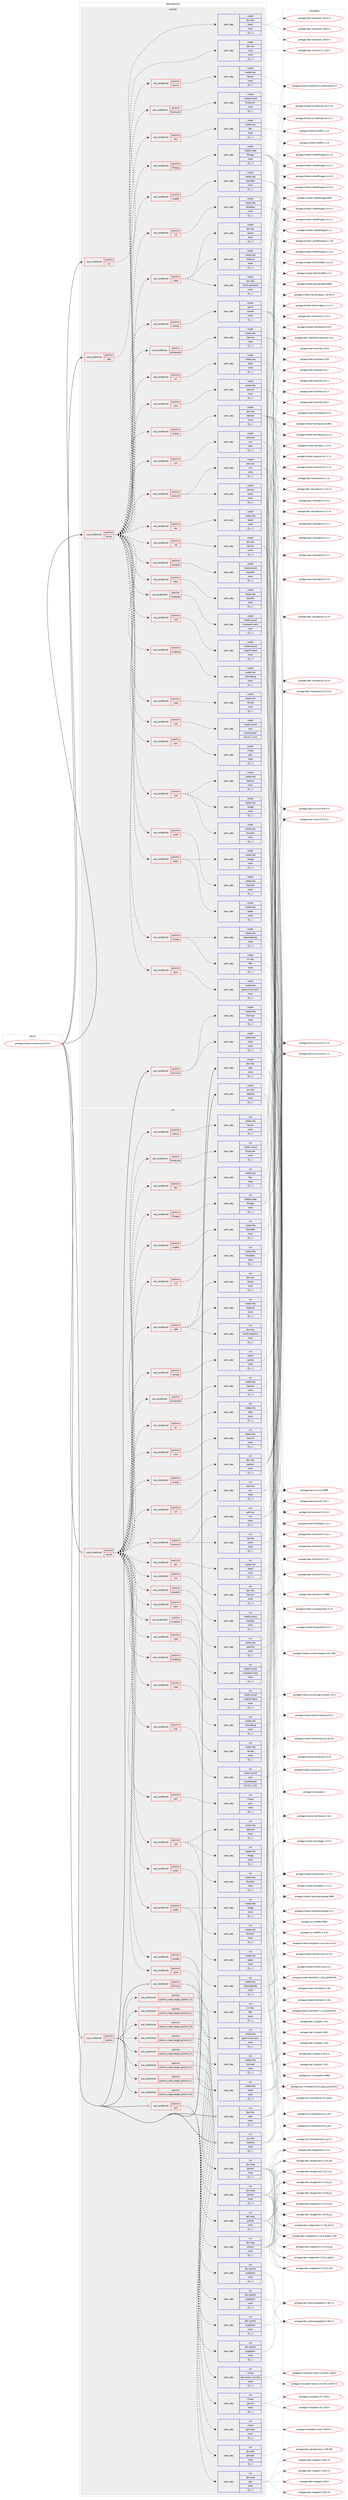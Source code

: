 digraph prolog {

# *************
# Graph options
# *************

newrank=true;
concentrate=true;
compound=true;
graph [rankdir=LR,fontname=Helvetica,fontsize=10,ranksep=1.5];#, ranksep=2.5, nodesep=0.2];
edge  [arrowhead=vee];
node  [fontname=Helvetica,fontsize=10];

# **********
# The ebuild
# **********

subgraph cluster_leftcol {
color=gray;
label=<<i>ebuild</i>>;
id [label="portage://media-sound/xmms2-0.9.4", color=red, width=4, href="../media-sound/xmms2-0.9.4.svg"];
}

# ****************
# The dependencies
# ****************

subgraph cluster_midcol {
color=gray;
label=<<i>dependencies</i>>;
subgraph cluster_compile {
fillcolor="#eeeeee";
style=filled;
label=<<i>compile</i>>;
subgraph cond87722 {
dependency344541 [label=<<TABLE BORDER="0" CELLBORDER="1" CELLSPACING="0" CELLPADDING="4"><TR><TD ROWSPAN="3" CELLPADDING="10">use_conditional</TD></TR><TR><TD>positive</TD></TR><TR><TD>cxx</TD></TR></TABLE>>, shape=none, color=red];
subgraph pack254072 {
dependency344598 [label=<<TABLE BORDER="0" CELLBORDER="1" CELLSPACING="0" CELLPADDING="4" WIDTH="220"><TR><TD ROWSPAN="6" CELLPADDING="30">pack_dep</TD></TR><TR><TD WIDTH="110">install</TD></TR><TR><TD>dev-libs</TD></TR><TR><TD>boost</TD></TR><TR><TD>none</TD></TR><TR><TD>[[],,,,]</TD></TR></TABLE>>, shape=none, color=blue];
}
dependency344541:e -> dependency344598:w [weight=20,style="dashed",arrowhead="vee"];
}
id:e -> dependency344541:w [weight=20,style="solid",arrowhead="vee"];
subgraph cond87743 {
dependency344641 [label=<<TABLE BORDER="0" CELLBORDER="1" CELLSPACING="0" CELLPADDING="4"><TR><TD ROWSPAN="3" CELLPADDING="10">use_conditional</TD></TR><TR><TD>positive</TD></TR><TR><TD>libvisual</TD></TR></TABLE>>, shape=none, color=red];
subgraph pack254127 {
dependency344661 [label=<<TABLE BORDER="0" CELLBORDER="1" CELLSPACING="0" CELLPADDING="4" WIDTH="220"><TR><TD ROWSPAN="6" CELLPADDING="30">pack_dep</TD></TR><TR><TD WIDTH="110">install</TD></TR><TR><TD>media-libs</TD></TR><TR><TD>libsdl</TD></TR><TR><TD>none</TD></TR><TR><TD>[[],,,,]</TD></TR></TABLE>>, shape=none, color=blue];
}
dependency344641:e -> dependency344661:w [weight=20,style="dashed",arrowhead="vee"];
subgraph pack254160 {
dependency344712 [label=<<TABLE BORDER="0" CELLBORDER="1" CELLSPACING="0" CELLPADDING="4" WIDTH="220"><TR><TD ROWSPAN="6" CELLPADDING="30">pack_dep</TD></TR><TR><TD WIDTH="110">install</TD></TR><TR><TD>media-libs</TD></TR><TR><TD>libvisual</TD></TR><TR><TD>none</TD></TR><TR><TD>[[],,,,]</TD></TR></TABLE>>, shape=none, color=blue];
}
dependency344641:e -> dependency344712:w [weight=20,style="dashed",arrowhead="vee"];
}
id:e -> dependency344641:w [weight=20,style="solid",arrowhead="vee"];
subgraph cond87770 {
dependency344738 [label=<<TABLE BORDER="0" CELLBORDER="1" CELLSPACING="0" CELLPADDING="4"><TR><TD ROWSPAN="3" CELLPADDING="10">use_conditional</TD></TR><TR><TD>positive</TD></TR><TR><TD>server</TD></TR></TABLE>>, shape=none, color=red];
subgraph cond87777 {
dependency344740 [label=<<TABLE BORDER="0" CELLBORDER="1" CELLSPACING="0" CELLPADDING="4"><TR><TD ROWSPAN="3" CELLPADDING="10">use_conditional</TD></TR><TR><TD>positive</TD></TR><TR><TD>aac</TD></TR></TABLE>>, shape=none, color=red];
subgraph pack254200 {
dependency344749 [label=<<TABLE BORDER="0" CELLBORDER="1" CELLSPACING="0" CELLPADDING="4" WIDTH="220"><TR><TD ROWSPAN="6" CELLPADDING="30">pack_dep</TD></TR><TR><TD WIDTH="110">install</TD></TR><TR><TD>media-libs</TD></TR><TR><TD>faad2</TD></TR><TR><TD>none</TD></TR><TR><TD>[[],,,,]</TD></TR></TABLE>>, shape=none, color=blue];
}
dependency344740:e -> dependency344749:w [weight=20,style="dashed",arrowhead="vee"];
}
dependency344738:e -> dependency344740:w [weight=20,style="dashed",arrowhead="vee"];
subgraph cond87790 {
dependency344791 [label=<<TABLE BORDER="0" CELLBORDER="1" CELLSPACING="0" CELLPADDING="4"><TR><TD ROWSPAN="3" CELLPADDING="10">use_conditional</TD></TR><TR><TD>positive</TD></TR><TR><TD>airplay</TD></TR></TABLE>>, shape=none, color=red];
subgraph pack254237 {
dependency344814 [label=<<TABLE BORDER="0" CELLBORDER="1" CELLSPACING="0" CELLPADDING="4" WIDTH="220"><TR><TD ROWSPAN="6" CELLPADDING="30">pack_dep</TD></TR><TR><TD WIDTH="110">install</TD></TR><TR><TD>dev-libs</TD></TR><TR><TD>openssl</TD></TR><TR><TD>none</TD></TR><TR><TD>[[],,,,]</TD></TR></TABLE>>, shape=none, color=blue];
}
dependency344791:e -> dependency344814:w [weight=20,style="dashed",arrowhead="vee"];
}
dependency344738:e -> dependency344791:w [weight=20,style="dashed",arrowhead="vee"];
subgraph cond87808 {
dependency344849 [label=<<TABLE BORDER="0" CELLBORDER="1" CELLSPACING="0" CELLPADDING="4"><TR><TD ROWSPAN="3" CELLPADDING="10">use_conditional</TD></TR><TR><TD>positive</TD></TR><TR><TD>alsa</TD></TR></TABLE>>, shape=none, color=red];
subgraph pack254291 {
dependency344882 [label=<<TABLE BORDER="0" CELLBORDER="1" CELLSPACING="0" CELLPADDING="4" WIDTH="220"><TR><TD ROWSPAN="6" CELLPADDING="30">pack_dep</TD></TR><TR><TD WIDTH="110">install</TD></TR><TR><TD>media-libs</TD></TR><TR><TD>alsa-lib</TD></TR><TR><TD>none</TD></TR><TR><TD>[[],,,,]</TD></TR></TABLE>>, shape=none, color=blue];
}
dependency344849:e -> dependency344882:w [weight=20,style="dashed",arrowhead="vee"];
}
dependency344738:e -> dependency344849:w [weight=20,style="dashed",arrowhead="vee"];
subgraph cond87831 {
dependency344966 [label=<<TABLE BORDER="0" CELLBORDER="1" CELLSPACING="0" CELLPADDING="4"><TR><TD ROWSPAN="3" CELLPADDING="10">use_conditional</TD></TR><TR><TD>positive</TD></TR><TR><TD>ao</TD></TR></TABLE>>, shape=none, color=red];
subgraph pack254363 {
dependency344999 [label=<<TABLE BORDER="0" CELLBORDER="1" CELLSPACING="0" CELLPADDING="4" WIDTH="220"><TR><TD ROWSPAN="6" CELLPADDING="30">pack_dep</TD></TR><TR><TD WIDTH="110">install</TD></TR><TR><TD>media-libs</TD></TR><TR><TD>libao</TD></TR><TR><TD>none</TD></TR><TR><TD>[[],,,,]</TD></TR></TABLE>>, shape=none, color=blue];
}
dependency344966:e -> dependency344999:w [weight=20,style="dashed",arrowhead="vee"];
}
dependency344738:e -> dependency344966:w [weight=20,style="dashed",arrowhead="vee"];
subgraph cond87854 {
dependency345022 [label=<<TABLE BORDER="0" CELLBORDER="1" CELLSPACING="0" CELLPADDING="4"><TR><TD ROWSPAN="3" CELLPADDING="10">use_conditional</TD></TR><TR><TD>positive</TD></TR><TR><TD>cdda</TD></TR></TABLE>>, shape=none, color=red];
subgraph pack254389 {
dependency345024 [label=<<TABLE BORDER="0" CELLBORDER="1" CELLSPACING="0" CELLPADDING="4" WIDTH="220"><TR><TD ROWSPAN="6" CELLPADDING="30">pack_dep</TD></TR><TR><TD WIDTH="110">install</TD></TR><TR><TD>dev-libs</TD></TR><TR><TD>libcdio-paranoia</TD></TR><TR><TD>none</TD></TR><TR><TD>[[],,,,]</TD></TR></TABLE>>, shape=none, color=blue];
}
dependency345022:e -> dependency345024:w [weight=20,style="dashed",arrowhead="vee"];
subgraph pack254393 {
dependency345069 [label=<<TABLE BORDER="0" CELLBORDER="1" CELLSPACING="0" CELLPADDING="4" WIDTH="220"><TR><TD ROWSPAN="6" CELLPADDING="30">pack_dep</TD></TR><TR><TD WIDTH="110">install</TD></TR><TR><TD>dev-libs</TD></TR><TR><TD>libcdio</TD></TR><TR><TD>none</TD></TR><TR><TD>[[],,,,]</TD></TR></TABLE>>, shape=none, color=blue];
}
dependency345022:e -> dependency345069:w [weight=20,style="dashed",arrowhead="vee"];
subgraph pack254434 {
dependency345104 [label=<<TABLE BORDER="0" CELLBORDER="1" CELLSPACING="0" CELLPADDING="4" WIDTH="220"><TR><TD ROWSPAN="6" CELLPADDING="30">pack_dep</TD></TR><TR><TD WIDTH="110">install</TD></TR><TR><TD>media-libs</TD></TR><TR><TD>libdiscid</TD></TR><TR><TD>none</TD></TR><TR><TD>[[],,,,]</TD></TR></TABLE>>, shape=none, color=blue];
}
dependency345022:e -> dependency345104:w [weight=20,style="dashed",arrowhead="vee"];
}
dependency344738:e -> dependency345022:w [weight=20,style="dashed",arrowhead="vee"];
subgraph cond87887 {
dependency345109 [label=<<TABLE BORDER="0" CELLBORDER="1" CELLSPACING="0" CELLPADDING="4"><TR><TD ROWSPAN="3" CELLPADDING="10">use_conditional</TD></TR><TR><TD>positive</TD></TR><TR><TD>curl</TD></TR></TABLE>>, shape=none, color=red];
subgraph pack254479 {
dependency345184 [label=<<TABLE BORDER="0" CELLBORDER="1" CELLSPACING="0" CELLPADDING="4" WIDTH="220"><TR><TD ROWSPAN="6" CELLPADDING="30">pack_dep</TD></TR><TR><TD WIDTH="110">install</TD></TR><TR><TD>net-misc</TD></TR><TR><TD>curl</TD></TR><TR><TD>none</TD></TR><TR><TD>[[],,,,]</TD></TR></TABLE>>, shape=none, color=blue];
}
dependency345109:e -> dependency345184:w [weight=20,style="dashed",arrowhead="vee"];
}
dependency344738:e -> dependency345109:w [weight=20,style="dashed",arrowhead="vee"];
subgraph cond87918 {
dependency345260 [label=<<TABLE BORDER="0" CELLBORDER="1" CELLSPACING="0" CELLPADDING="4"><TR><TD ROWSPAN="3" CELLPADDING="10">use_conditional</TD></TR><TR><TD>positive</TD></TR><TR><TD>ffmpeg</TD></TR></TABLE>>, shape=none, color=red];
subgraph pack254570 {
dependency345262 [label=<<TABLE BORDER="0" CELLBORDER="1" CELLSPACING="0" CELLPADDING="4" WIDTH="220"><TR><TD ROWSPAN="6" CELLPADDING="30">pack_dep</TD></TR><TR><TD WIDTH="110">install</TD></TR><TR><TD>media-video</TD></TR><TR><TD>ffmpeg</TD></TR><TR><TD>none</TD></TR><TR><TD>[[],,,,]</TD></TR></TABLE>>, shape=none, color=blue];
}
dependency345260:e -> dependency345262:w [weight=20,style="dashed",arrowhead="vee"];
}
dependency344738:e -> dependency345260:w [weight=20,style="dashed",arrowhead="vee"];
subgraph cond87922 {
dependency345269 [label=<<TABLE BORDER="0" CELLBORDER="1" CELLSPACING="0" CELLPADDING="4"><TR><TD ROWSPAN="3" CELLPADDING="10">use_conditional</TD></TR><TR><TD>positive</TD></TR><TR><TD>flac</TD></TR></TABLE>>, shape=none, color=red];
subgraph pack254581 {
dependency345286 [label=<<TABLE BORDER="0" CELLBORDER="1" CELLSPACING="0" CELLPADDING="4" WIDTH="220"><TR><TD ROWSPAN="6" CELLPADDING="30">pack_dep</TD></TR><TR><TD WIDTH="110">install</TD></TR><TR><TD>media-libs</TD></TR><TR><TD>flac</TD></TR><TR><TD>none</TD></TR><TR><TD>[[],,,,]</TD></TR></TABLE>>, shape=none, color=blue];
}
dependency345269:e -> dependency345286:w [weight=20,style="dashed",arrowhead="vee"];
}
dependency344738:e -> dependency345269:w [weight=20,style="dashed",arrowhead="vee"];
subgraph cond87931 {
dependency345291 [label=<<TABLE BORDER="0" CELLBORDER="1" CELLSPACING="0" CELLPADDING="4"><TR><TD ROWSPAN="3" CELLPADDING="10">use_conditional</TD></TR><TR><TD>positive</TD></TR><TR><TD>fluidsynth</TD></TR></TABLE>>, shape=none, color=red];
subgraph pack254601 {
dependency345310 [label=<<TABLE BORDER="0" CELLBORDER="1" CELLSPACING="0" CELLPADDING="4" WIDTH="220"><TR><TD ROWSPAN="6" CELLPADDING="30">pack_dep</TD></TR><TR><TD WIDTH="110">install</TD></TR><TR><TD>media-sound</TD></TR><TR><TD>fluidsynth</TD></TR><TR><TD>none</TD></TR><TR><TD>[[],,,,]</TD></TR></TABLE>>, shape=none, color=blue];
}
dependency345291:e -> dependency345310:w [weight=20,style="dashed",arrowhead="vee"];
}
dependency344738:e -> dependency345291:w [weight=20,style="dashed",arrowhead="vee"];
subgraph cond87951 {
dependency345393 [label=<<TABLE BORDER="0" CELLBORDER="1" CELLSPACING="0" CELLPADDING="4"><TR><TD ROWSPAN="3" CELLPADDING="10">use_conditional</TD></TR><TR><TD>positive</TD></TR><TR><TD>gme</TD></TR></TABLE>>, shape=none, color=red];
subgraph pack254701 {
dependency345471 [label=<<TABLE BORDER="0" CELLBORDER="1" CELLSPACING="0" CELLPADDING="4" WIDTH="220"><TR><TD ROWSPAN="6" CELLPADDING="30">pack_dep</TD></TR><TR><TD WIDTH="110">install</TD></TR><TR><TD>media-libs</TD></TR><TR><TD>game-music-emu</TD></TR><TR><TD>none</TD></TR><TR><TD>[[],,,,]</TD></TR></TABLE>>, shape=none, color=blue];
}
dependency345393:e -> dependency345471:w [weight=20,style="dashed",arrowhead="vee"];
}
dependency344738:e -> dependency345393:w [weight=20,style="dashed",arrowhead="vee"];
subgraph cond88002 {
dependency345515 [label=<<TABLE BORDER="0" CELLBORDER="1" CELLSPACING="0" CELLPADDING="4"><TR><TD ROWSPAN="3" CELLPADDING="10">use_conditional</TD></TR><TR><TD>positive</TD></TR><TR><TD>ices</TD></TR></TABLE>>, shape=none, color=red];
subgraph pack254762 {
dependency345547 [label=<<TABLE BORDER="0" CELLBORDER="1" CELLSPACING="0" CELLPADDING="4" WIDTH="220"><TR><TD ROWSPAN="6" CELLPADDING="30">pack_dep</TD></TR><TR><TD WIDTH="110">install</TD></TR><TR><TD>media-libs</TD></TR><TR><TD>libogg</TD></TR><TR><TD>none</TD></TR><TR><TD>[[],,,,]</TD></TR></TABLE>>, shape=none, color=blue];
}
dependency345515:e -> dependency345547:w [weight=20,style="dashed",arrowhead="vee"];
subgraph pack254771 {
dependency345573 [label=<<TABLE BORDER="0" CELLBORDER="1" CELLSPACING="0" CELLPADDING="4" WIDTH="220"><TR><TD ROWSPAN="6" CELLPADDING="30">pack_dep</TD></TR><TR><TD WIDTH="110">install</TD></TR><TR><TD>media-libs</TD></TR><TR><TD>libshout</TD></TR><TR><TD>none</TD></TR><TR><TD>[[],,,,]</TD></TR></TABLE>>, shape=none, color=blue];
}
dependency345515:e -> dependency345573:w [weight=20,style="dashed",arrowhead="vee"];
subgraph pack254809 {
dependency345625 [label=<<TABLE BORDER="0" CELLBORDER="1" CELLSPACING="0" CELLPADDING="4" WIDTH="220"><TR><TD ROWSPAN="6" CELLPADDING="30">pack_dep</TD></TR><TR><TD WIDTH="110">install</TD></TR><TR><TD>media-libs</TD></TR><TR><TD>libvorbis</TD></TR><TR><TD>none</TD></TR><TR><TD>[[],,,,]</TD></TR></TABLE>>, shape=none, color=blue];
}
dependency345515:e -> dependency345625:w [weight=20,style="dashed",arrowhead="vee"];
}
dependency344738:e -> dependency345515:w [weight=20,style="dashed",arrowhead="vee"];
subgraph cond88032 {
dependency345667 [label=<<TABLE BORDER="0" CELLBORDER="1" CELLSPACING="0" CELLPADDING="4"><TR><TD ROWSPAN="3" CELLPADDING="10">use_conditional</TD></TR><TR><TD>positive</TD></TR><TR><TD>jack</TD></TR></TABLE>>, shape=none, color=red];
subgraph pack254856 {
dependency345687 [label=<<TABLE BORDER="0" CELLBORDER="1" CELLSPACING="0" CELLPADDING="4" WIDTH="220"><TR><TD ROWSPAN="6" CELLPADDING="30">pack_dep</TD></TR><TR><TD WIDTH="110">install</TD></TR><TR><TD>virtual</TD></TR><TR><TD>jack</TD></TR><TR><TD>none</TD></TR><TR><TD>[[],,,,]</TD></TR></TABLE>>, shape=none, color=blue];
}
dependency345667:e -> dependency345687:w [weight=20,style="dashed",arrowhead="vee"];
}
dependency344738:e -> dependency345667:w [weight=20,style="dashed",arrowhead="vee"];
subgraph cond88053 {
dependency345800 [label=<<TABLE BORDER="0" CELLBORDER="1" CELLSPACING="0" CELLPADDING="4"><TR><TD ROWSPAN="3" CELLPADDING="10">use_conditional</TD></TR><TR><TD>positive</TD></TR><TR><TD>mac</TD></TR></TABLE>>, shape=none, color=red];
subgraph pack254953 {
dependency345875 [label=<<TABLE BORDER="0" CELLBORDER="1" CELLSPACING="0" CELLPADDING="4" WIDTH="220"><TR><TD ROWSPAN="6" CELLPADDING="30">pack_dep</TD></TR><TR><TD WIDTH="110">install</TD></TR><TR><TD>media-sound</TD></TR><TR><TD>mac</TD></TR><TR><TD>smallerequal</TD></TR><TR><TD>[[4,12],,,4.12]</TD></TR></TABLE>>, shape=none, color=blue];
}
dependency345800:e -> dependency345875:w [weight=20,style="dashed",arrowhead="vee"];
}
dependency344738:e -> dependency345800:w [weight=20,style="dashed",arrowhead="vee"];
subgraph cond88118 {
dependency345916 [label=<<TABLE BORDER="0" CELLBORDER="1" CELLSPACING="0" CELLPADDING="4"><TR><TD ROWSPAN="3" CELLPADDING="10">use_conditional</TD></TR><TR><TD>positive</TD></TR><TR><TD>mad</TD></TR></TABLE>>, shape=none, color=red];
subgraph pack255024 {
dependency345918 [label=<<TABLE BORDER="0" CELLBORDER="1" CELLSPACING="0" CELLPADDING="4" WIDTH="220"><TR><TD ROWSPAN="6" CELLPADDING="30">pack_dep</TD></TR><TR><TD WIDTH="110">install</TD></TR><TR><TD>media-libs</TD></TR><TR><TD>libmad</TD></TR><TR><TD>none</TD></TR><TR><TD>[[],,,,]</TD></TR></TABLE>>, shape=none, color=blue];
}
dependency345916:e -> dependency345918:w [weight=20,style="dashed",arrowhead="vee"];
}
dependency344738:e -> dependency345916:w [weight=20,style="dashed",arrowhead="vee"];
subgraph cond88124 {
dependency345941 [label=<<TABLE BORDER="0" CELLBORDER="1" CELLSPACING="0" CELLPADDING="4"><TR><TD ROWSPAN="3" CELLPADDING="10">use_conditional</TD></TR><TR><TD>positive</TD></TR><TR><TD>modplug</TD></TR></TABLE>>, shape=none, color=red];
subgraph pack255097 {
dependency346048 [label=<<TABLE BORDER="0" CELLBORDER="1" CELLSPACING="0" CELLPADDING="4" WIDTH="220"><TR><TD ROWSPAN="6" CELLPADDING="30">pack_dep</TD></TR><TR><TD WIDTH="110">install</TD></TR><TR><TD>media-libs</TD></TR><TR><TD>libmodplug</TD></TR><TR><TD>none</TD></TR><TR><TD>[[],,,,]</TD></TR></TABLE>>, shape=none, color=blue];
}
dependency345941:e -> dependency346048:w [weight=20,style="dashed",arrowhead="vee"];
}
dependency344738:e -> dependency345941:w [weight=20,style="dashed",arrowhead="vee"];
subgraph cond88198 {
dependency346215 [label=<<TABLE BORDER="0" CELLBORDER="1" CELLSPACING="0" CELLPADDING="4"><TR><TD ROWSPAN="3" CELLPADDING="10">use_conditional</TD></TR><TR><TD>positive</TD></TR><TR><TD>mp3</TD></TR></TABLE>>, shape=none, color=red];
subgraph pack255227 {
dependency346219 [label=<<TABLE BORDER="0" CELLBORDER="1" CELLSPACING="0" CELLPADDING="4" WIDTH="220"><TR><TD ROWSPAN="6" CELLPADDING="30">pack_dep</TD></TR><TR><TD WIDTH="110">install</TD></TR><TR><TD>media-sound</TD></TR><TR><TD>mpg123-base</TD></TR><TR><TD>none</TD></TR><TR><TD>[[],,,,]</TD></TR></TABLE>>, shape=none, color=blue];
}
dependency346215:e -> dependency346219:w [weight=20,style="dashed",arrowhead="vee"];
}
dependency344738:e -> dependency346215:w [weight=20,style="dashed",arrowhead="vee"];
subgraph cond88200 {
dependency346224 [label=<<TABLE BORDER="0" CELLBORDER="1" CELLSPACING="0" CELLPADDING="4"><TR><TD ROWSPAN="3" CELLPADDING="10">use_conditional</TD></TR><TR><TD>positive</TD></TR><TR><TD>musepack</TD></TR></TABLE>>, shape=none, color=red];
subgraph pack255233 {
dependency346230 [label=<<TABLE BORDER="0" CELLBORDER="1" CELLSPACING="0" CELLPADDING="4" WIDTH="220"><TR><TD ROWSPAN="6" CELLPADDING="30">pack_dep</TD></TR><TR><TD WIDTH="110">install</TD></TR><TR><TD>media-sound</TD></TR><TR><TD>musepack-tools</TD></TR><TR><TD>none</TD></TR><TR><TD>[[],,,,]</TD></TR></TABLE>>, shape=none, color=blue];
}
dependency346224:e -> dependency346230:w [weight=20,style="dashed",arrowhead="vee"];
}
dependency344738:e -> dependency346224:w [weight=20,style="dashed",arrowhead="vee"];
subgraph cond88207 {
dependency346242 [label=<<TABLE BORDER="0" CELLBORDER="1" CELLSPACING="0" CELLPADDING="4"><TR><TD ROWSPAN="3" CELLPADDING="10">use_conditional</TD></TR><TR><TD>positive</TD></TR><TR><TD>opus</TD></TR></TABLE>>, shape=none, color=red];
subgraph pack255245 {
dependency346249 [label=<<TABLE BORDER="0" CELLBORDER="1" CELLSPACING="0" CELLPADDING="4" WIDTH="220"><TR><TD ROWSPAN="6" CELLPADDING="30">pack_dep</TD></TR><TR><TD WIDTH="110">install</TD></TR><TR><TD>media-libs</TD></TR><TR><TD>opusfile</TD></TR><TR><TD>none</TD></TR><TR><TD>[[],,,,]</TD></TR></TABLE>>, shape=none, color=blue];
}
dependency346242:e -> dependency346249:w [weight=20,style="dashed",arrowhead="vee"];
}
dependency344738:e -> dependency346242:w [weight=20,style="dashed",arrowhead="vee"];
subgraph cond88211 {
dependency346255 [label=<<TABLE BORDER="0" CELLBORDER="1" CELLSPACING="0" CELLPADDING="4"><TR><TD ROWSPAN="3" CELLPADDING="10">use_conditional</TD></TR><TR><TD>positive</TD></TR><TR><TD>pulseaudio</TD></TR></TABLE>>, shape=none, color=red];
subgraph pack255256 {
dependency346261 [label=<<TABLE BORDER="0" CELLBORDER="1" CELLSPACING="0" CELLPADDING="4" WIDTH="220"><TR><TD ROWSPAN="6" CELLPADDING="30">pack_dep</TD></TR><TR><TD WIDTH="110">install</TD></TR><TR><TD>media-libs</TD></TR><TR><TD>libpulse</TD></TR><TR><TD>none</TD></TR><TR><TD>[[],,,,]</TD></TR></TABLE>>, shape=none, color=blue];
}
dependency346255:e -> dependency346261:w [weight=20,style="dashed",arrowhead="vee"];
}
dependency344738:e -> dependency346255:w [weight=20,style="dashed",arrowhead="vee"];
subgraph cond88215 {
dependency346273 [label=<<TABLE BORDER="0" CELLBORDER="1" CELLSPACING="0" CELLPADDING="4"><TR><TD ROWSPAN="3" CELLPADDING="10">use_conditional</TD></TR><TR><TD>positive</TD></TR><TR><TD>samba</TD></TR></TABLE>>, shape=none, color=red];
subgraph pack255267 {
dependency346278 [label=<<TABLE BORDER="0" CELLBORDER="1" CELLSPACING="0" CELLPADDING="4" WIDTH="220"><TR><TD ROWSPAN="6" CELLPADDING="30">pack_dep</TD></TR><TR><TD WIDTH="110">install</TD></TR><TR><TD>net-fs</TD></TR><TR><TD>samba</TD></TR><TR><TD>none</TD></TR><TR><TD>[[],,,,]</TD></TR></TABLE>>, shape=none, color=blue];
}
dependency346273:e -> dependency346278:w [weight=20,style="dashed",arrowhead="vee"];
}
dependency344738:e -> dependency346273:w [weight=20,style="dashed",arrowhead="vee"];
subgraph cond88222 {
dependency346282 [label=<<TABLE BORDER="0" CELLBORDER="1" CELLSPACING="0" CELLPADDING="4"><TR><TD ROWSPAN="3" CELLPADDING="10">use_conditional</TD></TR><TR><TD>positive</TD></TR><TR><TD>sid</TD></TR></TABLE>>, shape=none, color=red];
subgraph pack255327 {
dependency346378 [label=<<TABLE BORDER="0" CELLBORDER="1" CELLSPACING="0" CELLPADDING="4" WIDTH="220"><TR><TD ROWSPAN="6" CELLPADDING="30">pack_dep</TD></TR><TR><TD WIDTH="110">install</TD></TR><TR><TD>media-libs</TD></TR><TR><TD>libsidplay</TD></TR><TR><TD>none</TD></TR><TR><TD>[[],,,,]</TD></TR></TABLE>>, shape=none, color=blue];
}
dependency346282:e -> dependency346378:w [weight=20,style="dashed",arrowhead="vee"];
}
dependency344738:e -> dependency346282:w [weight=20,style="dashed",arrowhead="vee"];
subgraph cond88257 {
dependency346383 [label=<<TABLE BORDER="0" CELLBORDER="1" CELLSPACING="0" CELLPADDING="4"><TR><TD ROWSPAN="3" CELLPADDING="10">use_conditional</TD></TR><TR><TD>positive</TD></TR><TR><TD>sndfile</TD></TR></TABLE>>, shape=none, color=red];
subgraph pack255334 {
dependency346388 [label=<<TABLE BORDER="0" CELLBORDER="1" CELLSPACING="0" CELLPADDING="4" WIDTH="220"><TR><TD ROWSPAN="6" CELLPADDING="30">pack_dep</TD></TR><TR><TD WIDTH="110">install</TD></TR><TR><TD>media-libs</TD></TR><TR><TD>libsndfile</TD></TR><TR><TD>none</TD></TR><TR><TD>[[],,,,]</TD></TR></TABLE>>, shape=none, color=blue];
}
dependency346383:e -> dependency346388:w [weight=20,style="dashed",arrowhead="vee"];
}
dependency344738:e -> dependency346383:w [weight=20,style="dashed",arrowhead="vee"];
subgraph cond88263 {
dependency346402 [label=<<TABLE BORDER="0" CELLBORDER="1" CELLSPACING="0" CELLPADDING="4"><TR><TD ROWSPAN="3" CELLPADDING="10">use_conditional</TD></TR><TR><TD>positive</TD></TR><TR><TD>speex</TD></TR></TABLE>>, shape=none, color=red];
subgraph pack255349 {
dependency346406 [label=<<TABLE BORDER="0" CELLBORDER="1" CELLSPACING="0" CELLPADDING="4" WIDTH="220"><TR><TD ROWSPAN="6" CELLPADDING="30">pack_dep</TD></TR><TR><TD WIDTH="110">install</TD></TR><TR><TD>media-libs</TD></TR><TR><TD>libogg</TD></TR><TR><TD>none</TD></TR><TR><TD>[[],,,,]</TD></TR></TABLE>>, shape=none, color=blue];
}
dependency346402:e -> dependency346406:w [weight=20,style="dashed",arrowhead="vee"];
subgraph pack255354 {
dependency346411 [label=<<TABLE BORDER="0" CELLBORDER="1" CELLSPACING="0" CELLPADDING="4" WIDTH="220"><TR><TD ROWSPAN="6" CELLPADDING="30">pack_dep</TD></TR><TR><TD WIDTH="110">install</TD></TR><TR><TD>media-libs</TD></TR><TR><TD>speex</TD></TR><TR><TD>none</TD></TR><TR><TD>[[],,,,]</TD></TR></TABLE>>, shape=none, color=blue];
}
dependency346402:e -> dependency346411:w [weight=20,style="dashed",arrowhead="vee"];
}
dependency344738:e -> dependency346402:w [weight=20,style="dashed",arrowhead="vee"];
subgraph cond88267 {
dependency346417 [label=<<TABLE BORDER="0" CELLBORDER="1" CELLSPACING="0" CELLPADDING="4"><TR><TD ROWSPAN="3" CELLPADDING="10">use_conditional</TD></TR><TR><TD>positive</TD></TR><TR><TD>tremor</TD></TR></TABLE>>, shape=none, color=red];
subgraph pack255359 {
dependency346424 [label=<<TABLE BORDER="0" CELLBORDER="1" CELLSPACING="0" CELLPADDING="4" WIDTH="220"><TR><TD ROWSPAN="6" CELLPADDING="30">pack_dep</TD></TR><TR><TD WIDTH="110">install</TD></TR><TR><TD>media-libs</TD></TR><TR><TD>tremor</TD></TR><TR><TD>none</TD></TR><TR><TD>[[],,,,]</TD></TR></TABLE>>, shape=none, color=blue];
}
dependency346417:e -> dependency346424:w [weight=20,style="dashed",arrowhead="vee"];
}
dependency344738:e -> dependency346417:w [weight=20,style="dashed",arrowhead="vee"];
subgraph cond88271 {
dependency346432 [label=<<TABLE BORDER="0" CELLBORDER="1" CELLSPACING="0" CELLPADDING="4"><TR><TD ROWSPAN="3" CELLPADDING="10">use_conditional</TD></TR><TR><TD>positive</TD></TR><TR><TD>vocoder</TD></TR></TABLE>>, shape=none, color=red];
subgraph pack255367 {
dependency346440 [label=<<TABLE BORDER="0" CELLBORDER="1" CELLSPACING="0" CELLPADDING="4" WIDTH="220"><TR><TD ROWSPAN="6" CELLPADDING="30">pack_dep</TD></TR><TR><TD WIDTH="110">install</TD></TR><TR><TD>media-libs</TD></TR><TR><TD>libsamplerate</TD></TR><TR><TD>none</TD></TR><TR><TD>[[],,,,]</TD></TR></TABLE>>, shape=none, color=blue];
}
dependency346432:e -> dependency346440:w [weight=20,style="dashed",arrowhead="vee"];
subgraph pack255479 {
dependency346599 [label=<<TABLE BORDER="0" CELLBORDER="1" CELLSPACING="0" CELLPADDING="4" WIDTH="220"><TR><TD ROWSPAN="6" CELLPADDING="30">pack_dep</TD></TR><TR><TD WIDTH="110">install</TD></TR><TR><TD>sci-libs</TD></TR><TR><TD>fftw</TD></TR><TR><TD>none</TD></TR><TR><TD>[[],,,,]</TD></TR></TABLE>>, shape=none, color=blue];
}
dependency346432:e -> dependency346599:w [weight=20,style="dashed",arrowhead="vee"];
}
dependency344738:e -> dependency346432:w [weight=20,style="dashed",arrowhead="vee"];
subgraph cond88325 {
dependency346618 [label=<<TABLE BORDER="0" CELLBORDER="1" CELLSPACING="0" CELLPADDING="4"><TR><TD ROWSPAN="3" CELLPADDING="10">use_conditional</TD></TR><TR><TD>positive</TD></TR><TR><TD>vorbis</TD></TR></TABLE>>, shape=none, color=red];
subgraph pack255496 {
dependency346623 [label=<<TABLE BORDER="0" CELLBORDER="1" CELLSPACING="0" CELLPADDING="4" WIDTH="220"><TR><TD ROWSPAN="6" CELLPADDING="30">pack_dep</TD></TR><TR><TD WIDTH="110">install</TD></TR><TR><TD>media-libs</TD></TR><TR><TD>libvorbis</TD></TR><TR><TD>none</TD></TR><TR><TD>[[],,,,]</TD></TR></TABLE>>, shape=none, color=blue];
}
dependency346618:e -> dependency346623:w [weight=20,style="dashed",arrowhead="vee"];
}
dependency344738:e -> dependency346618:w [weight=20,style="dashed",arrowhead="vee"];
subgraph cond88331 {
dependency346632 [label=<<TABLE BORDER="0" CELLBORDER="1" CELLSPACING="0" CELLPADDING="4"><TR><TD ROWSPAN="3" CELLPADDING="10">use_conditional</TD></TR><TR><TD>positive</TD></TR><TR><TD>wavpack</TD></TR></TABLE>>, shape=none, color=red];
subgraph pack255509 {
dependency346648 [label=<<TABLE BORDER="0" CELLBORDER="1" CELLSPACING="0" CELLPADDING="4" WIDTH="220"><TR><TD ROWSPAN="6" CELLPADDING="30">pack_dep</TD></TR><TR><TD WIDTH="110">install</TD></TR><TR><TD>media-sound</TD></TR><TR><TD>wavpack</TD></TR><TR><TD>none</TD></TR><TR><TD>[[],,,,]</TD></TR></TABLE>>, shape=none, color=blue];
}
dependency346632:e -> dependency346648:w [weight=20,style="dashed",arrowhead="vee"];
}
dependency344738:e -> dependency346632:w [weight=20,style="dashed",arrowhead="vee"];
subgraph cond88343 {
dependency346663 [label=<<TABLE BORDER="0" CELLBORDER="1" CELLSPACING="0" CELLPADDING="4"><TR><TD ROWSPAN="3" CELLPADDING="10">use_conditional</TD></TR><TR><TD>positive</TD></TR><TR><TD>xml</TD></TR></TABLE>>, shape=none, color=red];
subgraph pack255521 {
dependency346674 [label=<<TABLE BORDER="0" CELLBORDER="1" CELLSPACING="0" CELLPADDING="4" WIDTH="220"><TR><TD ROWSPAN="6" CELLPADDING="30">pack_dep</TD></TR><TR><TD WIDTH="110">install</TD></TR><TR><TD>dev-libs</TD></TR><TR><TD>libxml2</TD></TR><TR><TD>none</TD></TR><TR><TD>[[],,,,]</TD></TR></TABLE>>, shape=none, color=blue];
}
dependency346663:e -> dependency346674:w [weight=20,style="dashed",arrowhead="vee"];
}
dependency344738:e -> dependency346663:w [weight=20,style="dashed",arrowhead="vee"];
subgraph cond88354 {
dependency346681 [label=<<TABLE BORDER="0" CELLBORDER="1" CELLSPACING="0" CELLPADDING="4"><TR><TD ROWSPAN="3" CELLPADDING="10">use_conditional</TD></TR><TR><TD>positive</TD></TR><TR><TD>zeroconf</TD></TR></TABLE>>, shape=none, color=red];
subgraph pack255528 {
dependency346687 [label=<<TABLE BORDER="0" CELLBORDER="1" CELLSPACING="0" CELLPADDING="4" WIDTH="220"><TR><TD ROWSPAN="6" CELLPADDING="30">pack_dep</TD></TR><TR><TD WIDTH="110">install</TD></TR><TR><TD>net-dns</TD></TR><TR><TD>avahi</TD></TR><TR><TD>none</TD></TR><TR><TD>[[],,,,]</TD></TR></TABLE>>, shape=none, color=blue];
}
dependency346681:e -> dependency346687:w [weight=20,style="dashed",arrowhead="vee"];
subgraph pack255535 {
dependency346691 [label=<<TABLE BORDER="0" CELLBORDER="1" CELLSPACING="0" CELLPADDING="4" WIDTH="220"><TR><TD ROWSPAN="6" CELLPADDING="30">pack_dep</TD></TR><TR><TD WIDTH="110">install</TD></TR><TR><TD>net-misc</TD></TR><TR><TD>curl</TD></TR><TR><TD>none</TD></TR><TR><TD>[[],,,,]</TD></TR></TABLE>>, shape=none, color=blue];
}
dependency346681:e -> dependency346691:w [weight=20,style="dashed",arrowhead="vee"];
}
dependency344738:e -> dependency346681:w [weight=20,style="dashed",arrowhead="vee"];
}
id:e -> dependency344738:w [weight=20,style="solid",arrowhead="vee"];
subgraph cond88427 {
dependency346878 [label=<<TABLE BORDER="0" CELLBORDER="1" CELLSPACING="0" CELLPADDING="4"><TR><TD ROWSPAN="3" CELLPADDING="10">use_conditional</TD></TR><TR><TD>positive</TD></TR><TR><TD>test</TD></TR></TABLE>>, shape=none, color=red];
subgraph pack255653 {
dependency346882 [label=<<TABLE BORDER="0" CELLBORDER="1" CELLSPACING="0" CELLPADDING="4" WIDTH="220"><TR><TD ROWSPAN="6" CELLPADDING="30">pack_dep</TD></TR><TR><TD WIDTH="110">install</TD></TR><TR><TD>dev-util</TD></TR><TR><TD>cunit</TD></TR><TR><TD>none</TD></TR><TR><TD>[[],,,,]</TD></TR></TABLE>>, shape=none, color=blue];
}
dependency346878:e -> dependency346882:w [weight=20,style="dashed",arrowhead="vee"];
}
id:e -> dependency346878:w [weight=20,style="solid",arrowhead="vee"];
subgraph pack255658 {
dependency346896 [label=<<TABLE BORDER="0" CELLBORDER="1" CELLSPACING="0" CELLPADDING="4" WIDTH="220"><TR><TD ROWSPAN="6" CELLPADDING="30">pack_dep</TD></TR><TR><TD WIDTH="110">install</TD></TR><TR><TD>dev-libs</TD></TR><TR><TD>glib</TD></TR><TR><TD>none</TD></TR><TR><TD>[[],,,,]</TD></TR></TABLE>>, shape=none, color=blue];
}
id:e -> dependency346896:w [weight=20,style="solid",arrowhead="vee"];
subgraph pack255663 {
dependency346901 [label=<<TABLE BORDER="0" CELLBORDER="1" CELLSPACING="0" CELLPADDING="4" WIDTH="220"><TR><TD ROWSPAN="6" CELLPADDING="30">pack_dep</TD></TR><TR><TD WIDTH="110">install</TD></TR><TR><TD>sys-libs</TD></TR><TR><TD>readline</TD></TR><TR><TD>none</TD></TR><TR><TD>[[],,,,]</TD></TR></TABLE>>, shape=none, color=blue];
}
id:e -> dependency346901:w [weight=20,style="solid",arrowhead="vee"];
}
subgraph cluster_compileandrun {
fillcolor="#eeeeee";
style=filled;
label=<<i>compile and run</i>>;
}
subgraph cluster_run {
fillcolor="#eeeeee";
style=filled;
label=<<i>run</i>>;
subgraph cond88443 {
dependency346918 [label=<<TABLE BORDER="0" CELLBORDER="1" CELLSPACING="0" CELLPADDING="4"><TR><TD ROWSPAN="3" CELLPADDING="10">use_conditional</TD></TR><TR><TD>positive</TD></TR><TR><TD>libvisual</TD></TR></TABLE>>, shape=none, color=red];
subgraph pack255676 {
dependency346943 [label=<<TABLE BORDER="0" CELLBORDER="1" CELLSPACING="0" CELLPADDING="4" WIDTH="220"><TR><TD ROWSPAN="6" CELLPADDING="30">pack_dep</TD></TR><TR><TD WIDTH="110">run</TD></TR><TR><TD>media-libs</TD></TR><TR><TD>libsdl</TD></TR><TR><TD>none</TD></TR><TR><TD>[[],,,,]</TD></TR></TABLE>>, shape=none, color=blue];
}
dependency346918:e -> dependency346943:w [weight=20,style="dashed",arrowhead="vee"];
subgraph pack255693 {
dependency346947 [label=<<TABLE BORDER="0" CELLBORDER="1" CELLSPACING="0" CELLPADDING="4" WIDTH="220"><TR><TD ROWSPAN="6" CELLPADDING="30">pack_dep</TD></TR><TR><TD WIDTH="110">run</TD></TR><TR><TD>media-libs</TD></TR><TR><TD>libvisual</TD></TR><TR><TD>none</TD></TR><TR><TD>[[],,,,]</TD></TR></TABLE>>, shape=none, color=blue];
}
dependency346918:e -> dependency346947:w [weight=20,style="dashed",arrowhead="vee"];
}
id:e -> dependency346918:w [weight=20,style="solid",arrowhead="odot"];
subgraph cond88460 {
dependency346967 [label=<<TABLE BORDER="0" CELLBORDER="1" CELLSPACING="0" CELLPADDING="4"><TR><TD ROWSPAN="3" CELLPADDING="10">use_conditional</TD></TR><TR><TD>positive</TD></TR><TR><TD>perl</TD></TR></TABLE>>, shape=none, color=red];
subgraph pack255710 {
dependency346975 [label=<<TABLE BORDER="0" CELLBORDER="1" CELLSPACING="0" CELLPADDING="4" WIDTH="220"><TR><TD ROWSPAN="6" CELLPADDING="30">pack_dep</TD></TR><TR><TD WIDTH="110">run</TD></TR><TR><TD>dev-lang</TD></TR><TR><TD>perl</TD></TR><TR><TD>none</TD></TR><TR><TD>[[],,,,]</TD></TR></TABLE>>, shape=none, color=blue];
}
dependency346967:e -> dependency346975:w [weight=20,style="dashed",arrowhead="vee"];
subgraph pack255717 {
dependency346987 [label=<<TABLE BORDER="0" CELLBORDER="1" CELLSPACING="0" CELLPADDING="4" WIDTH="220"><TR><TD ROWSPAN="6" CELLPADDING="30">pack_dep</TD></TR><TR><TD WIDTH="110">run</TD></TR><TR><TD>dev-perl</TD></TR><TR><TD>glib-perl</TD></TR><TR><TD>none</TD></TR><TR><TD>[[],,,,]</TD></TR></TABLE>>, shape=none, color=blue];
}
dependency346967:e -> dependency346987:w [weight=20,style="dashed",arrowhead="vee"];
subgraph pack255774 {
dependency347067 [label=<<TABLE BORDER="0" CELLBORDER="1" CELLSPACING="0" CELLPADDING="4" WIDTH="220"><TR><TD ROWSPAN="6" CELLPADDING="30">pack_dep</TD></TR><TR><TD WIDTH="110">run</TD></TR><TR><TD>virtual</TD></TR><TR><TD>perl-Carp</TD></TR><TR><TD>none</TD></TR><TR><TD>[[],,,,]</TD></TR></TABLE>>, shape=none, color=blue];
}
dependency346967:e -> dependency347067:w [weight=20,style="dashed",arrowhead="vee"];
subgraph pack255777 {
dependency347068 [label=<<TABLE BORDER="0" CELLBORDER="1" CELLSPACING="0" CELLPADDING="4" WIDTH="220"><TR><TD ROWSPAN="6" CELLPADDING="30">pack_dep</TD></TR><TR><TD WIDTH="110">run</TD></TR><TR><TD>virtual</TD></TR><TR><TD>perl-IO</TD></TR><TR><TD>none</TD></TR><TR><TD>[[],,,,]</TD></TR></TABLE>>, shape=none, color=blue];
}
dependency346967:e -> dependency347068:w [weight=20,style="dashed",arrowhead="vee"];
subgraph pack255789 {
dependency347085 [label=<<TABLE BORDER="0" CELLBORDER="1" CELLSPACING="0" CELLPADDING="4" WIDTH="220"><TR><TD ROWSPAN="6" CELLPADDING="30">pack_dep</TD></TR><TR><TD WIDTH="110">run</TD></TR><TR><TD>virtual</TD></TR><TR><TD>perl-Scalar-List-Utils</TD></TR><TR><TD>none</TD></TR><TR><TD>[[],,,,]</TD></TR></TABLE>>, shape=none, color=blue];
}
dependency346967:e -> dependency347085:w [weight=20,style="dashed",arrowhead="vee"];
}
id:e -> dependency346967:w [weight=20,style="solid",arrowhead="odot"];
subgraph cond88499 {
dependency347116 [label=<<TABLE BORDER="0" CELLBORDER="1" CELLSPACING="0" CELLPADDING="4"><TR><TD ROWSPAN="3" CELLPADDING="10">use_conditional</TD></TR><TR><TD>positive</TD></TR><TR><TD>python</TD></TR></TABLE>>, shape=none, color=red];
subgraph cond88508 {
dependency347123 [label=<<TABLE BORDER="0" CELLBORDER="1" CELLSPACING="0" CELLPADDING="4"><TR><TD ROWSPAN="3" CELLPADDING="10">use_conditional</TD></TR><TR><TD>positive</TD></TR><TR><TD>python_single_target_python3_10</TD></TR></TABLE>>, shape=none, color=red];
subgraph pack255816 {
dependency347127 [label=<<TABLE BORDER="0" CELLBORDER="1" CELLSPACING="0" CELLPADDING="4" WIDTH="220"><TR><TD ROWSPAN="6" CELLPADDING="30">pack_dep</TD></TR><TR><TD WIDTH="110">run</TD></TR><TR><TD>dev-lang</TD></TR><TR><TD>python</TD></TR><TR><TD>none</TD></TR><TR><TD>[[],,,,]</TD></TR></TABLE>>, shape=none, color=blue];
}
dependency347123:e -> dependency347127:w [weight=20,style="dashed",arrowhead="vee"];
}
dependency347116:e -> dependency347123:w [weight=20,style="dashed",arrowhead="vee"];
subgraph cond88512 {
dependency347141 [label=<<TABLE BORDER="0" CELLBORDER="1" CELLSPACING="0" CELLPADDING="4"><TR><TD ROWSPAN="3" CELLPADDING="10">use_conditional</TD></TR><TR><TD>positive</TD></TR><TR><TD>python_single_target_python3_11</TD></TR></TABLE>>, shape=none, color=red];
subgraph pack255833 {
dependency347152 [label=<<TABLE BORDER="0" CELLBORDER="1" CELLSPACING="0" CELLPADDING="4" WIDTH="220"><TR><TD ROWSPAN="6" CELLPADDING="30">pack_dep</TD></TR><TR><TD WIDTH="110">run</TD></TR><TR><TD>dev-lang</TD></TR><TR><TD>python</TD></TR><TR><TD>none</TD></TR><TR><TD>[[],,,,]</TD></TR></TABLE>>, shape=none, color=blue];
}
dependency347141:e -> dependency347152:w [weight=20,style="dashed",arrowhead="vee"];
}
dependency347116:e -> dependency347141:w [weight=20,style="dashed",arrowhead="vee"];
subgraph cond88520 {
dependency347208 [label=<<TABLE BORDER="0" CELLBORDER="1" CELLSPACING="0" CELLPADDING="4"><TR><TD ROWSPAN="3" CELLPADDING="10">use_conditional</TD></TR><TR><TD>positive</TD></TR><TR><TD>python_single_target_python3_12</TD></TR></TABLE>>, shape=none, color=red];
subgraph pack255886 {
dependency347212 [label=<<TABLE BORDER="0" CELLBORDER="1" CELLSPACING="0" CELLPADDING="4" WIDTH="220"><TR><TD ROWSPAN="6" CELLPADDING="30">pack_dep</TD></TR><TR><TD WIDTH="110">run</TD></TR><TR><TD>dev-lang</TD></TR><TR><TD>python</TD></TR><TR><TD>none</TD></TR><TR><TD>[[],,,,]</TD></TR></TABLE>>, shape=none, color=blue];
}
dependency347208:e -> dependency347212:w [weight=20,style="dashed",arrowhead="vee"];
}
dependency347116:e -> dependency347208:w [weight=20,style="dashed",arrowhead="vee"];
subgraph cond88537 {
dependency347228 [label=<<TABLE BORDER="0" CELLBORDER="1" CELLSPACING="0" CELLPADDING="4"><TR><TD ROWSPAN="3" CELLPADDING="10">use_conditional</TD></TR><TR><TD>positive</TD></TR><TR><TD>python_single_target_python3_13</TD></TR></TABLE>>, shape=none, color=red];
subgraph pack255906 {
dependency347249 [label=<<TABLE BORDER="0" CELLBORDER="1" CELLSPACING="0" CELLPADDING="4" WIDTH="220"><TR><TD ROWSPAN="6" CELLPADDING="30">pack_dep</TD></TR><TR><TD WIDTH="110">run</TD></TR><TR><TD>dev-lang</TD></TR><TR><TD>python</TD></TR><TR><TD>none</TD></TR><TR><TD>[[],,,,]</TD></TR></TABLE>>, shape=none, color=blue];
}
dependency347228:e -> dependency347249:w [weight=20,style="dashed",arrowhead="vee"];
}
dependency347116:e -> dependency347228:w [weight=20,style="dashed",arrowhead="vee"];
subgraph cond88549 {
dependency347254 [label=<<TABLE BORDER="0" CELLBORDER="1" CELLSPACING="0" CELLPADDING="4"><TR><TD ROWSPAN="3" CELLPADDING="10">use_conditional</TD></TR><TR><TD>positive</TD></TR><TR><TD>python_single_target_python3_10</TD></TR></TABLE>>, shape=none, color=red];
subgraph pack255931 {
dependency347293 [label=<<TABLE BORDER="0" CELLBORDER="1" CELLSPACING="0" CELLPADDING="4" WIDTH="220"><TR><TD ROWSPAN="6" CELLPADDING="30">pack_dep</TD></TR><TR><TD WIDTH="110">run</TD></TR><TR><TD>dev-python</TD></TR><TR><TD>pygobject</TD></TR><TR><TD>none</TD></TR><TR><TD>[[],,,,]</TD></TR></TABLE>>, shape=none, color=blue];
}
dependency347254:e -> dependency347293:w [weight=20,style="dashed",arrowhead="vee"];
}
dependency347116:e -> dependency347254:w [weight=20,style="dashed",arrowhead="vee"];
subgraph cond88567 {
dependency347310 [label=<<TABLE BORDER="0" CELLBORDER="1" CELLSPACING="0" CELLPADDING="4"><TR><TD ROWSPAN="3" CELLPADDING="10">use_conditional</TD></TR><TR><TD>positive</TD></TR><TR><TD>python_single_target_python3_11</TD></TR></TABLE>>, shape=none, color=red];
subgraph pack255956 {
dependency347323 [label=<<TABLE BORDER="0" CELLBORDER="1" CELLSPACING="0" CELLPADDING="4" WIDTH="220"><TR><TD ROWSPAN="6" CELLPADDING="30">pack_dep</TD></TR><TR><TD WIDTH="110">run</TD></TR><TR><TD>dev-python</TD></TR><TR><TD>pygobject</TD></TR><TR><TD>none</TD></TR><TR><TD>[[],,,,]</TD></TR></TABLE>>, shape=none, color=blue];
}
dependency347310:e -> dependency347323:w [weight=20,style="dashed",arrowhead="vee"];
}
dependency347116:e -> dependency347310:w [weight=20,style="dashed",arrowhead="vee"];
subgraph cond88580 {
dependency347353 [label=<<TABLE BORDER="0" CELLBORDER="1" CELLSPACING="0" CELLPADDING="4"><TR><TD ROWSPAN="3" CELLPADDING="10">use_conditional</TD></TR><TR><TD>positive</TD></TR><TR><TD>python_single_target_python3_12</TD></TR></TABLE>>, shape=none, color=red];
subgraph pack255978 {
dependency347355 [label=<<TABLE BORDER="0" CELLBORDER="1" CELLSPACING="0" CELLPADDING="4" WIDTH="220"><TR><TD ROWSPAN="6" CELLPADDING="30">pack_dep</TD></TR><TR><TD WIDTH="110">run</TD></TR><TR><TD>dev-python</TD></TR><TR><TD>pygobject</TD></TR><TR><TD>none</TD></TR><TR><TD>[[],,,,]</TD></TR></TABLE>>, shape=none, color=blue];
}
dependency347353:e -> dependency347355:w [weight=20,style="dashed",arrowhead="vee"];
}
dependency347116:e -> dependency347353:w [weight=20,style="dashed",arrowhead="vee"];
subgraph cond88584 {
dependency347373 [label=<<TABLE BORDER="0" CELLBORDER="1" CELLSPACING="0" CELLPADDING="4"><TR><TD ROWSPAN="3" CELLPADDING="10">use_conditional</TD></TR><TR><TD>positive</TD></TR><TR><TD>python_single_target_python3_13</TD></TR></TABLE>>, shape=none, color=red];
subgraph pack255994 {
dependency347375 [label=<<TABLE BORDER="0" CELLBORDER="1" CELLSPACING="0" CELLPADDING="4" WIDTH="220"><TR><TD ROWSPAN="6" CELLPADDING="30">pack_dep</TD></TR><TR><TD WIDTH="110">run</TD></TR><TR><TD>dev-python</TD></TR><TR><TD>pygobject</TD></TR><TR><TD>none</TD></TR><TR><TD>[[],,,,]</TD></TR></TABLE>>, shape=none, color=blue];
}
dependency347373:e -> dependency347375:w [weight=20,style="dashed",arrowhead="vee"];
}
dependency347116:e -> dependency347373:w [weight=20,style="dashed",arrowhead="vee"];
}
id:e -> dependency347116:w [weight=20,style="solid",arrowhead="odot"];
subgraph cond88590 {
dependency347378 [label=<<TABLE BORDER="0" CELLBORDER="1" CELLSPACING="0" CELLPADDING="4"><TR><TD ROWSPAN="3" CELLPADDING="10">use_conditional</TD></TR><TR><TD>positive</TD></TR><TR><TD>server</TD></TR></TABLE>>, shape=none, color=red];
subgraph cond88593 {
dependency347388 [label=<<TABLE BORDER="0" CELLBORDER="1" CELLSPACING="0" CELLPADDING="4"><TR><TD ROWSPAN="3" CELLPADDING="10">use_conditional</TD></TR><TR><TD>positive</TD></TR><TR><TD>aac</TD></TR></TABLE>>, shape=none, color=red];
subgraph pack256012 {
dependency347410 [label=<<TABLE BORDER="0" CELLBORDER="1" CELLSPACING="0" CELLPADDING="4" WIDTH="220"><TR><TD ROWSPAN="6" CELLPADDING="30">pack_dep</TD></TR><TR><TD WIDTH="110">run</TD></TR><TR><TD>media-libs</TD></TR><TR><TD>faad2</TD></TR><TR><TD>none</TD></TR><TR><TD>[[],,,,]</TD></TR></TABLE>>, shape=none, color=blue];
}
dependency347388:e -> dependency347410:w [weight=20,style="dashed",arrowhead="vee"];
}
dependency347378:e -> dependency347388:w [weight=20,style="dashed",arrowhead="vee"];
subgraph cond88602 {
dependency347421 [label=<<TABLE BORDER="0" CELLBORDER="1" CELLSPACING="0" CELLPADDING="4"><TR><TD ROWSPAN="3" CELLPADDING="10">use_conditional</TD></TR><TR><TD>positive</TD></TR><TR><TD>airplay</TD></TR></TABLE>>, shape=none, color=red];
subgraph pack256029 {
dependency347439 [label=<<TABLE BORDER="0" CELLBORDER="1" CELLSPACING="0" CELLPADDING="4" WIDTH="220"><TR><TD ROWSPAN="6" CELLPADDING="30">pack_dep</TD></TR><TR><TD WIDTH="110">run</TD></TR><TR><TD>dev-libs</TD></TR><TR><TD>openssl</TD></TR><TR><TD>none</TD></TR><TR><TD>[[],,,,]</TD></TR></TABLE>>, shape=none, color=blue];
}
dependency347421:e -> dependency347439:w [weight=20,style="dashed",arrowhead="vee"];
}
dependency347378:e -> dependency347421:w [weight=20,style="dashed",arrowhead="vee"];
subgraph cond88610 {
dependency347460 [label=<<TABLE BORDER="0" CELLBORDER="1" CELLSPACING="0" CELLPADDING="4"><TR><TD ROWSPAN="3" CELLPADDING="10">use_conditional</TD></TR><TR><TD>positive</TD></TR><TR><TD>alsa</TD></TR></TABLE>>, shape=none, color=red];
subgraph pack256055 {
dependency347482 [label=<<TABLE BORDER="0" CELLBORDER="1" CELLSPACING="0" CELLPADDING="4" WIDTH="220"><TR><TD ROWSPAN="6" CELLPADDING="30">pack_dep</TD></TR><TR><TD WIDTH="110">run</TD></TR><TR><TD>media-libs</TD></TR><TR><TD>alsa-lib</TD></TR><TR><TD>none</TD></TR><TR><TD>[[],,,,]</TD></TR></TABLE>>, shape=none, color=blue];
}
dependency347460:e -> dependency347482:w [weight=20,style="dashed",arrowhead="vee"];
}
dependency347378:e -> dependency347460:w [weight=20,style="dashed",arrowhead="vee"];
subgraph cond88615 {
dependency347492 [label=<<TABLE BORDER="0" CELLBORDER="1" CELLSPACING="0" CELLPADDING="4"><TR><TD ROWSPAN="3" CELLPADDING="10">use_conditional</TD></TR><TR><TD>positive</TD></TR><TR><TD>ao</TD></TR></TABLE>>, shape=none, color=red];
subgraph pack256091 {
dependency347510 [label=<<TABLE BORDER="0" CELLBORDER="1" CELLSPACING="0" CELLPADDING="4" WIDTH="220"><TR><TD ROWSPAN="6" CELLPADDING="30">pack_dep</TD></TR><TR><TD WIDTH="110">run</TD></TR><TR><TD>media-libs</TD></TR><TR><TD>libao</TD></TR><TR><TD>none</TD></TR><TR><TD>[[],,,,]</TD></TR></TABLE>>, shape=none, color=blue];
}
dependency347492:e -> dependency347510:w [weight=20,style="dashed",arrowhead="vee"];
}
dependency347378:e -> dependency347492:w [weight=20,style="dashed",arrowhead="vee"];
subgraph cond88620 {
dependency347539 [label=<<TABLE BORDER="0" CELLBORDER="1" CELLSPACING="0" CELLPADDING="4"><TR><TD ROWSPAN="3" CELLPADDING="10">use_conditional</TD></TR><TR><TD>positive</TD></TR><TR><TD>cdda</TD></TR></TABLE>>, shape=none, color=red];
subgraph pack256114 {
dependency347543 [label=<<TABLE BORDER="0" CELLBORDER="1" CELLSPACING="0" CELLPADDING="4" WIDTH="220"><TR><TD ROWSPAN="6" CELLPADDING="30">pack_dep</TD></TR><TR><TD WIDTH="110">run</TD></TR><TR><TD>dev-libs</TD></TR><TR><TD>libcdio-paranoia</TD></TR><TR><TD>none</TD></TR><TR><TD>[[],,,,]</TD></TR></TABLE>>, shape=none, color=blue];
}
dependency347539:e -> dependency347543:w [weight=20,style="dashed",arrowhead="vee"];
subgraph pack256119 {
dependency347548 [label=<<TABLE BORDER="0" CELLBORDER="1" CELLSPACING="0" CELLPADDING="4" WIDTH="220"><TR><TD ROWSPAN="6" CELLPADDING="30">pack_dep</TD></TR><TR><TD WIDTH="110">run</TD></TR><TR><TD>dev-libs</TD></TR><TR><TD>libcdio</TD></TR><TR><TD>none</TD></TR><TR><TD>[[],,,,]</TD></TR></TABLE>>, shape=none, color=blue];
}
dependency347539:e -> dependency347548:w [weight=20,style="dashed",arrowhead="vee"];
subgraph pack256127 {
dependency347563 [label=<<TABLE BORDER="0" CELLBORDER="1" CELLSPACING="0" CELLPADDING="4" WIDTH="220"><TR><TD ROWSPAN="6" CELLPADDING="30">pack_dep</TD></TR><TR><TD WIDTH="110">run</TD></TR><TR><TD>media-libs</TD></TR><TR><TD>libdiscid</TD></TR><TR><TD>none</TD></TR><TR><TD>[[],,,,]</TD></TR></TABLE>>, shape=none, color=blue];
}
dependency347539:e -> dependency347563:w [weight=20,style="dashed",arrowhead="vee"];
}
dependency347378:e -> dependency347539:w [weight=20,style="dashed",arrowhead="vee"];
subgraph cond88635 {
dependency347567 [label=<<TABLE BORDER="0" CELLBORDER="1" CELLSPACING="0" CELLPADDING="4"><TR><TD ROWSPAN="3" CELLPADDING="10">use_conditional</TD></TR><TR><TD>positive</TD></TR><TR><TD>curl</TD></TR></TABLE>>, shape=none, color=red];
subgraph pack256131 {
dependency347574 [label=<<TABLE BORDER="0" CELLBORDER="1" CELLSPACING="0" CELLPADDING="4" WIDTH="220"><TR><TD ROWSPAN="6" CELLPADDING="30">pack_dep</TD></TR><TR><TD WIDTH="110">run</TD></TR><TR><TD>net-misc</TD></TR><TR><TD>curl</TD></TR><TR><TD>none</TD></TR><TR><TD>[[],,,,]</TD></TR></TABLE>>, shape=none, color=blue];
}
dependency347567:e -> dependency347574:w [weight=20,style="dashed",arrowhead="vee"];
}
dependency347378:e -> dependency347567:w [weight=20,style="dashed",arrowhead="vee"];
subgraph cond88638 {
dependency347593 [label=<<TABLE BORDER="0" CELLBORDER="1" CELLSPACING="0" CELLPADDING="4"><TR><TD ROWSPAN="3" CELLPADDING="10">use_conditional</TD></TR><TR><TD>positive</TD></TR><TR><TD>ffmpeg</TD></TR></TABLE>>, shape=none, color=red];
subgraph pack256153 {
dependency347611 [label=<<TABLE BORDER="0" CELLBORDER="1" CELLSPACING="0" CELLPADDING="4" WIDTH="220"><TR><TD ROWSPAN="6" CELLPADDING="30">pack_dep</TD></TR><TR><TD WIDTH="110">run</TD></TR><TR><TD>media-video</TD></TR><TR><TD>ffmpeg</TD></TR><TR><TD>none</TD></TR><TR><TD>[[],,,,]</TD></TR></TABLE>>, shape=none, color=blue];
}
dependency347593:e -> dependency347611:w [weight=20,style="dashed",arrowhead="vee"];
}
dependency347378:e -> dependency347593:w [weight=20,style="dashed",arrowhead="vee"];
subgraph cond88651 {
dependency347621 [label=<<TABLE BORDER="0" CELLBORDER="1" CELLSPACING="0" CELLPADDING="4"><TR><TD ROWSPAN="3" CELLPADDING="10">use_conditional</TD></TR><TR><TD>positive</TD></TR><TR><TD>flac</TD></TR></TABLE>>, shape=none, color=red];
subgraph pack256170 {
dependency347629 [label=<<TABLE BORDER="0" CELLBORDER="1" CELLSPACING="0" CELLPADDING="4" WIDTH="220"><TR><TD ROWSPAN="6" CELLPADDING="30">pack_dep</TD></TR><TR><TD WIDTH="110">run</TD></TR><TR><TD>media-libs</TD></TR><TR><TD>flac</TD></TR><TR><TD>none</TD></TR><TR><TD>[[],,,,]</TD></TR></TABLE>>, shape=none, color=blue];
}
dependency347621:e -> dependency347629:w [weight=20,style="dashed",arrowhead="vee"];
}
dependency347378:e -> dependency347621:w [weight=20,style="dashed",arrowhead="vee"];
subgraph cond88655 {
dependency347634 [label=<<TABLE BORDER="0" CELLBORDER="1" CELLSPACING="0" CELLPADDING="4"><TR><TD ROWSPAN="3" CELLPADDING="10">use_conditional</TD></TR><TR><TD>positive</TD></TR><TR><TD>fluidsynth</TD></TR></TABLE>>, shape=none, color=red];
subgraph pack256184 {
dependency347659 [label=<<TABLE BORDER="0" CELLBORDER="1" CELLSPACING="0" CELLPADDING="4" WIDTH="220"><TR><TD ROWSPAN="6" CELLPADDING="30">pack_dep</TD></TR><TR><TD WIDTH="110">run</TD></TR><TR><TD>media-sound</TD></TR><TR><TD>fluidsynth</TD></TR><TR><TD>none</TD></TR><TR><TD>[[],,,,]</TD></TR></TABLE>>, shape=none, color=blue];
}
dependency347634:e -> dependency347659:w [weight=20,style="dashed",arrowhead="vee"];
}
dependency347378:e -> dependency347634:w [weight=20,style="dashed",arrowhead="vee"];
subgraph cond88662 {
dependency347666 [label=<<TABLE BORDER="0" CELLBORDER="1" CELLSPACING="0" CELLPADDING="4"><TR><TD ROWSPAN="3" CELLPADDING="10">use_conditional</TD></TR><TR><TD>positive</TD></TR><TR><TD>gme</TD></TR></TABLE>>, shape=none, color=red];
subgraph pack256211 {
dependency347681 [label=<<TABLE BORDER="0" CELLBORDER="1" CELLSPACING="0" CELLPADDING="4" WIDTH="220"><TR><TD ROWSPAN="6" CELLPADDING="30">pack_dep</TD></TR><TR><TD WIDTH="110">run</TD></TR><TR><TD>media-libs</TD></TR><TR><TD>game-music-emu</TD></TR><TR><TD>none</TD></TR><TR><TD>[[],,,,]</TD></TR></TABLE>>, shape=none, color=blue];
}
dependency347666:e -> dependency347681:w [weight=20,style="dashed",arrowhead="vee"];
}
dependency347378:e -> dependency347666:w [weight=20,style="dashed",arrowhead="vee"];
subgraph cond88665 {
dependency347687 [label=<<TABLE BORDER="0" CELLBORDER="1" CELLSPACING="0" CELLPADDING="4"><TR><TD ROWSPAN="3" CELLPADDING="10">use_conditional</TD></TR><TR><TD>positive</TD></TR><TR><TD>ices</TD></TR></TABLE>>, shape=none, color=red];
subgraph pack256224 {
dependency347695 [label=<<TABLE BORDER="0" CELLBORDER="1" CELLSPACING="0" CELLPADDING="4" WIDTH="220"><TR><TD ROWSPAN="6" CELLPADDING="30">pack_dep</TD></TR><TR><TD WIDTH="110">run</TD></TR><TR><TD>media-libs</TD></TR><TR><TD>libogg</TD></TR><TR><TD>none</TD></TR><TR><TD>[[],,,,]</TD></TR></TABLE>>, shape=none, color=blue];
}
dependency347687:e -> dependency347695:w [weight=20,style="dashed",arrowhead="vee"];
subgraph pack256236 {
dependency347707 [label=<<TABLE BORDER="0" CELLBORDER="1" CELLSPACING="0" CELLPADDING="4" WIDTH="220"><TR><TD ROWSPAN="6" CELLPADDING="30">pack_dep</TD></TR><TR><TD WIDTH="110">run</TD></TR><TR><TD>media-libs</TD></TR><TR><TD>libshout</TD></TR><TR><TD>none</TD></TR><TR><TD>[[],,,,]</TD></TR></TABLE>>, shape=none, color=blue];
}
dependency347687:e -> dependency347707:w [weight=20,style="dashed",arrowhead="vee"];
subgraph pack256242 {
dependency347721 [label=<<TABLE BORDER="0" CELLBORDER="1" CELLSPACING="0" CELLPADDING="4" WIDTH="220"><TR><TD ROWSPAN="6" CELLPADDING="30">pack_dep</TD></TR><TR><TD WIDTH="110">run</TD></TR><TR><TD>media-libs</TD></TR><TR><TD>libvorbis</TD></TR><TR><TD>none</TD></TR><TR><TD>[[],,,,]</TD></TR></TABLE>>, shape=none, color=blue];
}
dependency347687:e -> dependency347721:w [weight=20,style="dashed",arrowhead="vee"];
}
dependency347378:e -> dependency347687:w [weight=20,style="dashed",arrowhead="vee"];
subgraph cond88674 {
dependency347734 [label=<<TABLE BORDER="0" CELLBORDER="1" CELLSPACING="0" CELLPADDING="4"><TR><TD ROWSPAN="3" CELLPADDING="10">use_conditional</TD></TR><TR><TD>positive</TD></TR><TR><TD>jack</TD></TR></TABLE>>, shape=none, color=red];
subgraph pack256260 {
dependency347747 [label=<<TABLE BORDER="0" CELLBORDER="1" CELLSPACING="0" CELLPADDING="4" WIDTH="220"><TR><TD ROWSPAN="6" CELLPADDING="30">pack_dep</TD></TR><TR><TD WIDTH="110">run</TD></TR><TR><TD>virtual</TD></TR><TR><TD>jack</TD></TR><TR><TD>none</TD></TR><TR><TD>[[],,,,]</TD></TR></TABLE>>, shape=none, color=blue];
}
dependency347734:e -> dependency347747:w [weight=20,style="dashed",arrowhead="vee"];
}
dependency347378:e -> dependency347734:w [weight=20,style="dashed",arrowhead="vee"];
subgraph cond88679 {
dependency347757 [label=<<TABLE BORDER="0" CELLBORDER="1" CELLSPACING="0" CELLPADDING="4"><TR><TD ROWSPAN="3" CELLPADDING="10">use_conditional</TD></TR><TR><TD>positive</TD></TR><TR><TD>mac</TD></TR></TABLE>>, shape=none, color=red];
subgraph pack256275 {
dependency347763 [label=<<TABLE BORDER="0" CELLBORDER="1" CELLSPACING="0" CELLPADDING="4" WIDTH="220"><TR><TD ROWSPAN="6" CELLPADDING="30">pack_dep</TD></TR><TR><TD WIDTH="110">run</TD></TR><TR><TD>media-sound</TD></TR><TR><TD>mac</TD></TR><TR><TD>smallerequal</TD></TR><TR><TD>[[4,12],,,4.12]</TD></TR></TABLE>>, shape=none, color=blue];
}
dependency347757:e -> dependency347763:w [weight=20,style="dashed",arrowhead="vee"];
}
dependency347378:e -> dependency347757:w [weight=20,style="dashed",arrowhead="vee"];
subgraph cond88684 {
dependency347767 [label=<<TABLE BORDER="0" CELLBORDER="1" CELLSPACING="0" CELLPADDING="4"><TR><TD ROWSPAN="3" CELLPADDING="10">use_conditional</TD></TR><TR><TD>positive</TD></TR><TR><TD>mad</TD></TR></TABLE>>, shape=none, color=red];
subgraph pack256280 {
dependency347777 [label=<<TABLE BORDER="0" CELLBORDER="1" CELLSPACING="0" CELLPADDING="4" WIDTH="220"><TR><TD ROWSPAN="6" CELLPADDING="30">pack_dep</TD></TR><TR><TD WIDTH="110">run</TD></TR><TR><TD>media-libs</TD></TR><TR><TD>libmad</TD></TR><TR><TD>none</TD></TR><TR><TD>[[],,,,]</TD></TR></TABLE>>, shape=none, color=blue];
}
dependency347767:e -> dependency347777:w [weight=20,style="dashed",arrowhead="vee"];
}
dependency347378:e -> dependency347767:w [weight=20,style="dashed",arrowhead="vee"];
subgraph cond88687 {
dependency347787 [label=<<TABLE BORDER="0" CELLBORDER="1" CELLSPACING="0" CELLPADDING="4"><TR><TD ROWSPAN="3" CELLPADDING="10">use_conditional</TD></TR><TR><TD>positive</TD></TR><TR><TD>modplug</TD></TR></TABLE>>, shape=none, color=red];
subgraph pack256298 {
dependency347800 [label=<<TABLE BORDER="0" CELLBORDER="1" CELLSPACING="0" CELLPADDING="4" WIDTH="220"><TR><TD ROWSPAN="6" CELLPADDING="30">pack_dep</TD></TR><TR><TD WIDTH="110">run</TD></TR><TR><TD>media-libs</TD></TR><TR><TD>libmodplug</TD></TR><TR><TD>none</TD></TR><TR><TD>[[],,,,]</TD></TR></TABLE>>, shape=none, color=blue];
}
dependency347787:e -> dependency347800:w [weight=20,style="dashed",arrowhead="vee"];
}
dependency347378:e -> dependency347787:w [weight=20,style="dashed",arrowhead="vee"];
subgraph cond88691 {
dependency347802 [label=<<TABLE BORDER="0" CELLBORDER="1" CELLSPACING="0" CELLPADDING="4"><TR><TD ROWSPAN="3" CELLPADDING="10">use_conditional</TD></TR><TR><TD>positive</TD></TR><TR><TD>mp3</TD></TR></TABLE>>, shape=none, color=red];
subgraph pack256306 {
dependency347805 [label=<<TABLE BORDER="0" CELLBORDER="1" CELLSPACING="0" CELLPADDING="4" WIDTH="220"><TR><TD ROWSPAN="6" CELLPADDING="30">pack_dep</TD></TR><TR><TD WIDTH="110">run</TD></TR><TR><TD>media-sound</TD></TR><TR><TD>mpg123-base</TD></TR><TR><TD>none</TD></TR><TR><TD>[[],,,,]</TD></TR></TABLE>>, shape=none, color=blue];
}
dependency347802:e -> dependency347805:w [weight=20,style="dashed",arrowhead="vee"];
}
dependency347378:e -> dependency347802:w [weight=20,style="dashed",arrowhead="vee"];
subgraph cond88696 {
dependency347824 [label=<<TABLE BORDER="0" CELLBORDER="1" CELLSPACING="0" CELLPADDING="4"><TR><TD ROWSPAN="3" CELLPADDING="10">use_conditional</TD></TR><TR><TD>positive</TD></TR><TR><TD>musepack</TD></TR></TABLE>>, shape=none, color=red];
subgraph pack256325 {
dependency347831 [label=<<TABLE BORDER="0" CELLBORDER="1" CELLSPACING="0" CELLPADDING="4" WIDTH="220"><TR><TD ROWSPAN="6" CELLPADDING="30">pack_dep</TD></TR><TR><TD WIDTH="110">run</TD></TR><TR><TD>media-sound</TD></TR><TR><TD>musepack-tools</TD></TR><TR><TD>none</TD></TR><TR><TD>[[],,,,]</TD></TR></TABLE>>, shape=none, color=blue];
}
dependency347824:e -> dependency347831:w [weight=20,style="dashed",arrowhead="vee"];
}
dependency347378:e -> dependency347824:w [weight=20,style="dashed",arrowhead="vee"];
subgraph cond88700 {
dependency347835 [label=<<TABLE BORDER="0" CELLBORDER="1" CELLSPACING="0" CELLPADDING="4"><TR><TD ROWSPAN="3" CELLPADDING="10">use_conditional</TD></TR><TR><TD>positive</TD></TR><TR><TD>opus</TD></TR></TABLE>>, shape=none, color=red];
subgraph pack256336 {
dependency347844 [label=<<TABLE BORDER="0" CELLBORDER="1" CELLSPACING="0" CELLPADDING="4" WIDTH="220"><TR><TD ROWSPAN="6" CELLPADDING="30">pack_dep</TD></TR><TR><TD WIDTH="110">run</TD></TR><TR><TD>media-libs</TD></TR><TR><TD>opusfile</TD></TR><TR><TD>none</TD></TR><TR><TD>[[],,,,]</TD></TR></TABLE>>, shape=none, color=blue];
}
dependency347835:e -> dependency347844:w [weight=20,style="dashed",arrowhead="vee"];
}
dependency347378:e -> dependency347835:w [weight=20,style="dashed",arrowhead="vee"];
subgraph cond88704 {
dependency347854 [label=<<TABLE BORDER="0" CELLBORDER="1" CELLSPACING="0" CELLPADDING="4"><TR><TD ROWSPAN="3" CELLPADDING="10">use_conditional</TD></TR><TR><TD>positive</TD></TR><TR><TD>pulseaudio</TD></TR></TABLE>>, shape=none, color=red];
subgraph pack256348 {
dependency347868 [label=<<TABLE BORDER="0" CELLBORDER="1" CELLSPACING="0" CELLPADDING="4" WIDTH="220"><TR><TD ROWSPAN="6" CELLPADDING="30">pack_dep</TD></TR><TR><TD WIDTH="110">run</TD></TR><TR><TD>media-libs</TD></TR><TR><TD>libpulse</TD></TR><TR><TD>none</TD></TR><TR><TD>[[],,,,]</TD></TR></TABLE>>, shape=none, color=blue];
}
dependency347854:e -> dependency347868:w [weight=20,style="dashed",arrowhead="vee"];
}
dependency347378:e -> dependency347854:w [weight=20,style="dashed",arrowhead="vee"];
subgraph cond88711 {
dependency347874 [label=<<TABLE BORDER="0" CELLBORDER="1" CELLSPACING="0" CELLPADDING="4"><TR><TD ROWSPAN="3" CELLPADDING="10">use_conditional</TD></TR><TR><TD>positive</TD></TR><TR><TD>samba</TD></TR></TABLE>>, shape=none, color=red];
subgraph pack256364 {
dependency347884 [label=<<TABLE BORDER="0" CELLBORDER="1" CELLSPACING="0" CELLPADDING="4" WIDTH="220"><TR><TD ROWSPAN="6" CELLPADDING="30">pack_dep</TD></TR><TR><TD WIDTH="110">run</TD></TR><TR><TD>net-fs</TD></TR><TR><TD>samba</TD></TR><TR><TD>none</TD></TR><TR><TD>[[],,,,]</TD></TR></TABLE>>, shape=none, color=blue];
}
dependency347874:e -> dependency347884:w [weight=20,style="dashed",arrowhead="vee"];
}
dependency347378:e -> dependency347874:w [weight=20,style="dashed",arrowhead="vee"];
subgraph cond88714 {
dependency347893 [label=<<TABLE BORDER="0" CELLBORDER="1" CELLSPACING="0" CELLPADDING="4"><TR><TD ROWSPAN="3" CELLPADDING="10">use_conditional</TD></TR><TR><TD>positive</TD></TR><TR><TD>sid</TD></TR></TABLE>>, shape=none, color=red];
subgraph pack256374 {
dependency347899 [label=<<TABLE BORDER="0" CELLBORDER="1" CELLSPACING="0" CELLPADDING="4" WIDTH="220"><TR><TD ROWSPAN="6" CELLPADDING="30">pack_dep</TD></TR><TR><TD WIDTH="110">run</TD></TR><TR><TD>media-libs</TD></TR><TR><TD>libsidplay</TD></TR><TR><TD>none</TD></TR><TR><TD>[[],,,,]</TD></TR></TABLE>>, shape=none, color=blue];
}
dependency347893:e -> dependency347899:w [weight=20,style="dashed",arrowhead="vee"];
}
dependency347378:e -> dependency347893:w [weight=20,style="dashed",arrowhead="vee"];
subgraph cond88719 {
dependency347909 [label=<<TABLE BORDER="0" CELLBORDER="1" CELLSPACING="0" CELLPADDING="4"><TR><TD ROWSPAN="3" CELLPADDING="10">use_conditional</TD></TR><TR><TD>positive</TD></TR><TR><TD>sndfile</TD></TR></TABLE>>, shape=none, color=red];
subgraph pack256385 {
dependency347915 [label=<<TABLE BORDER="0" CELLBORDER="1" CELLSPACING="0" CELLPADDING="4" WIDTH="220"><TR><TD ROWSPAN="6" CELLPADDING="30">pack_dep</TD></TR><TR><TD WIDTH="110">run</TD></TR><TR><TD>media-libs</TD></TR><TR><TD>libsndfile</TD></TR><TR><TD>none</TD></TR><TR><TD>[[],,,,]</TD></TR></TABLE>>, shape=none, color=blue];
}
dependency347909:e -> dependency347915:w [weight=20,style="dashed",arrowhead="vee"];
}
dependency347378:e -> dependency347909:w [weight=20,style="dashed",arrowhead="vee"];
subgraph cond88724 {
dependency347924 [label=<<TABLE BORDER="0" CELLBORDER="1" CELLSPACING="0" CELLPADDING="4"><TR><TD ROWSPAN="3" CELLPADDING="10">use_conditional</TD></TR><TR><TD>positive</TD></TR><TR><TD>speex</TD></TR></TABLE>>, shape=none, color=red];
subgraph pack256398 {
dependency347931 [label=<<TABLE BORDER="0" CELLBORDER="1" CELLSPACING="0" CELLPADDING="4" WIDTH="220"><TR><TD ROWSPAN="6" CELLPADDING="30">pack_dep</TD></TR><TR><TD WIDTH="110">run</TD></TR><TR><TD>media-libs</TD></TR><TR><TD>libogg</TD></TR><TR><TD>none</TD></TR><TR><TD>[[],,,,]</TD></TR></TABLE>>, shape=none, color=blue];
}
dependency347924:e -> dependency347931:w [weight=20,style="dashed",arrowhead="vee"];
subgraph pack256400 {
dependency347932 [label=<<TABLE BORDER="0" CELLBORDER="1" CELLSPACING="0" CELLPADDING="4" WIDTH="220"><TR><TD ROWSPAN="6" CELLPADDING="30">pack_dep</TD></TR><TR><TD WIDTH="110">run</TD></TR><TR><TD>media-libs</TD></TR><TR><TD>speex</TD></TR><TR><TD>none</TD></TR><TR><TD>[[],,,,]</TD></TR></TABLE>>, shape=none, color=blue];
}
dependency347924:e -> dependency347932:w [weight=20,style="dashed",arrowhead="vee"];
}
dependency347378:e -> dependency347924:w [weight=20,style="dashed",arrowhead="vee"];
subgraph cond88728 {
dependency347941 [label=<<TABLE BORDER="0" CELLBORDER="1" CELLSPACING="0" CELLPADDING="4"><TR><TD ROWSPAN="3" CELLPADDING="10">use_conditional</TD></TR><TR><TD>positive</TD></TR><TR><TD>tremor</TD></TR></TABLE>>, shape=none, color=red];
subgraph pack256407 {
dependency347944 [label=<<TABLE BORDER="0" CELLBORDER="1" CELLSPACING="0" CELLPADDING="4" WIDTH="220"><TR><TD ROWSPAN="6" CELLPADDING="30">pack_dep</TD></TR><TR><TD WIDTH="110">run</TD></TR><TR><TD>media-libs</TD></TR><TR><TD>tremor</TD></TR><TR><TD>none</TD></TR><TR><TD>[[],,,,]</TD></TR></TABLE>>, shape=none, color=blue];
}
dependency347941:e -> dependency347944:w [weight=20,style="dashed",arrowhead="vee"];
}
dependency347378:e -> dependency347941:w [weight=20,style="dashed",arrowhead="vee"];
subgraph cond88731 {
dependency347948 [label=<<TABLE BORDER="0" CELLBORDER="1" CELLSPACING="0" CELLPADDING="4"><TR><TD ROWSPAN="3" CELLPADDING="10">use_conditional</TD></TR><TR><TD>positive</TD></TR><TR><TD>vocoder</TD></TR></TABLE>>, shape=none, color=red];
subgraph pack256413 {
dependency347957 [label=<<TABLE BORDER="0" CELLBORDER="1" CELLSPACING="0" CELLPADDING="4" WIDTH="220"><TR><TD ROWSPAN="6" CELLPADDING="30">pack_dep</TD></TR><TR><TD WIDTH="110">run</TD></TR><TR><TD>media-libs</TD></TR><TR><TD>libsamplerate</TD></TR><TR><TD>none</TD></TR><TR><TD>[[],,,,]</TD></TR></TABLE>>, shape=none, color=blue];
}
dependency347948:e -> dependency347957:w [weight=20,style="dashed",arrowhead="vee"];
subgraph pack256420 {
dependency347963 [label=<<TABLE BORDER="0" CELLBORDER="1" CELLSPACING="0" CELLPADDING="4" WIDTH="220"><TR><TD ROWSPAN="6" CELLPADDING="30">pack_dep</TD></TR><TR><TD WIDTH="110">run</TD></TR><TR><TD>sci-libs</TD></TR><TR><TD>fftw</TD></TR><TR><TD>none</TD></TR><TR><TD>[[],,,,]</TD></TR></TABLE>>, shape=none, color=blue];
}
dependency347948:e -> dependency347963:w [weight=20,style="dashed",arrowhead="vee"];
}
dependency347378:e -> dependency347948:w [weight=20,style="dashed",arrowhead="vee"];
subgraph cond88738 {
dependency347967 [label=<<TABLE BORDER="0" CELLBORDER="1" CELLSPACING="0" CELLPADDING="4"><TR><TD ROWSPAN="3" CELLPADDING="10">use_conditional</TD></TR><TR><TD>positive</TD></TR><TR><TD>vorbis</TD></TR></TABLE>>, shape=none, color=red];
subgraph pack256430 {
dependency347976 [label=<<TABLE BORDER="0" CELLBORDER="1" CELLSPACING="0" CELLPADDING="4" WIDTH="220"><TR><TD ROWSPAN="6" CELLPADDING="30">pack_dep</TD></TR><TR><TD WIDTH="110">run</TD></TR><TR><TD>media-libs</TD></TR><TR><TD>libvorbis</TD></TR><TR><TD>none</TD></TR><TR><TD>[[],,,,]</TD></TR></TABLE>>, shape=none, color=blue];
}
dependency347967:e -> dependency347976:w [weight=20,style="dashed",arrowhead="vee"];
}
dependency347378:e -> dependency347967:w [weight=20,style="dashed",arrowhead="vee"];
subgraph cond88743 {
dependency347980 [label=<<TABLE BORDER="0" CELLBORDER="1" CELLSPACING="0" CELLPADDING="4"><TR><TD ROWSPAN="3" CELLPADDING="10">use_conditional</TD></TR><TR><TD>positive</TD></TR><TR><TD>wavpack</TD></TR></TABLE>>, shape=none, color=red];
subgraph pack256436 {
dependency347984 [label=<<TABLE BORDER="0" CELLBORDER="1" CELLSPACING="0" CELLPADDING="4" WIDTH="220"><TR><TD ROWSPAN="6" CELLPADDING="30">pack_dep</TD></TR><TR><TD WIDTH="110">run</TD></TR><TR><TD>media-sound</TD></TR><TR><TD>wavpack</TD></TR><TR><TD>none</TD></TR><TR><TD>[[],,,,]</TD></TR></TABLE>>, shape=none, color=blue];
}
dependency347980:e -> dependency347984:w [weight=20,style="dashed",arrowhead="vee"];
}
dependency347378:e -> dependency347980:w [weight=20,style="dashed",arrowhead="vee"];
subgraph cond88746 {
dependency347990 [label=<<TABLE BORDER="0" CELLBORDER="1" CELLSPACING="0" CELLPADDING="4"><TR><TD ROWSPAN="3" CELLPADDING="10">use_conditional</TD></TR><TR><TD>positive</TD></TR><TR><TD>xml</TD></TR></TABLE>>, shape=none, color=red];
subgraph pack256439 {
dependency347993 [label=<<TABLE BORDER="0" CELLBORDER="1" CELLSPACING="0" CELLPADDING="4" WIDTH="220"><TR><TD ROWSPAN="6" CELLPADDING="30">pack_dep</TD></TR><TR><TD WIDTH="110">run</TD></TR><TR><TD>dev-libs</TD></TR><TR><TD>libxml2</TD></TR><TR><TD>none</TD></TR><TR><TD>[[],,,,]</TD></TR></TABLE>>, shape=none, color=blue];
}
dependency347990:e -> dependency347993:w [weight=20,style="dashed",arrowhead="vee"];
}
dependency347378:e -> dependency347990:w [weight=20,style="dashed",arrowhead="vee"];
subgraph cond88750 {
dependency348008 [label=<<TABLE BORDER="0" CELLBORDER="1" CELLSPACING="0" CELLPADDING="4"><TR><TD ROWSPAN="3" CELLPADDING="10">use_conditional</TD></TR><TR><TD>positive</TD></TR><TR><TD>zeroconf</TD></TR></TABLE>>, shape=none, color=red];
subgraph pack256450 {
dependency348009 [label=<<TABLE BORDER="0" CELLBORDER="1" CELLSPACING="0" CELLPADDING="4" WIDTH="220"><TR><TD ROWSPAN="6" CELLPADDING="30">pack_dep</TD></TR><TR><TD WIDTH="110">run</TD></TR><TR><TD>net-dns</TD></TR><TR><TD>avahi</TD></TR><TR><TD>none</TD></TR><TR><TD>[[],,,,]</TD></TR></TABLE>>, shape=none, color=blue];
}
dependency348008:e -> dependency348009:w [weight=20,style="dashed",arrowhead="vee"];
subgraph pack256459 {
dependency348024 [label=<<TABLE BORDER="0" CELLBORDER="1" CELLSPACING="0" CELLPADDING="4" WIDTH="220"><TR><TD ROWSPAN="6" CELLPADDING="30">pack_dep</TD></TR><TR><TD WIDTH="110">run</TD></TR><TR><TD>net-misc</TD></TR><TR><TD>curl</TD></TR><TR><TD>none</TD></TR><TR><TD>[[],,,,]</TD></TR></TABLE>>, shape=none, color=blue];
}
dependency348008:e -> dependency348024:w [weight=20,style="dashed",arrowhead="vee"];
}
dependency347378:e -> dependency348008:w [weight=20,style="dashed",arrowhead="vee"];
}
id:e -> dependency347378:w [weight=20,style="solid",arrowhead="odot"];
subgraph pack256462 {
dependency348029 [label=<<TABLE BORDER="0" CELLBORDER="1" CELLSPACING="0" CELLPADDING="4" WIDTH="220"><TR><TD ROWSPAN="6" CELLPADDING="30">pack_dep</TD></TR><TR><TD WIDTH="110">run</TD></TR><TR><TD>dev-libs</TD></TR><TR><TD>glib</TD></TR><TR><TD>none</TD></TR><TR><TD>[[],,,,]</TD></TR></TABLE>>, shape=none, color=blue];
}
id:e -> dependency348029:w [weight=20,style="solid",arrowhead="odot"];
subgraph pack256466 {
dependency348035 [label=<<TABLE BORDER="0" CELLBORDER="1" CELLSPACING="0" CELLPADDING="4" WIDTH="220"><TR><TD ROWSPAN="6" CELLPADDING="30">pack_dep</TD></TR><TR><TD WIDTH="110">run</TD></TR><TR><TD>sys-libs</TD></TR><TR><TD>readline</TD></TR><TR><TD>none</TD></TR><TR><TD>[[],,,,]</TD></TR></TABLE>>, shape=none, color=blue];
}
id:e -> dependency348035:w [weight=20,style="solid",arrowhead="odot"];
}
}

# **************
# The candidates
# **************

subgraph cluster_choices {
rank=same;
color=gray;
label=<<i>candidates</i>>;

subgraph choice255609 {
color=black;
nodesep=1;
choice10010111845108105981154798111111115116454946565446484511449 [label="portage://dev-libs/boost-1.86.0-r1", color=red, width=4,href="../dev-libs/boost-1.86.0-r1.svg"];
choice10010111845108105981154798111111115116454946565346484511449 [label="portage://dev-libs/boost-1.85.0-r1", color=red, width=4,href="../dev-libs/boost-1.85.0-r1.svg"];
choice10010111845108105981154798111111115116454946565246484511451 [label="portage://dev-libs/boost-1.84.0-r3", color=red, width=4,href="../dev-libs/boost-1.84.0-r3.svg"];
dependency344598:e -> choice10010111845108105981154798111111115116454946565446484511449:w [style=dotted,weight="100"];
dependency344598:e -> choice10010111845108105981154798111111115116454946565346484511449:w [style=dotted,weight="100"];
dependency344598:e -> choice10010111845108105981154798111111115116454946565246484511451:w [style=dotted,weight="100"];
}
subgraph choice255616 {
color=black;
nodesep=1;
choice109101100105974510810598115471081059811510010845494650465456 [label="portage://media-libs/libsdl-1.2.68", color=red, width=4,href="../media-libs/libsdl-1.2.68.svg"];
choice109101100105974510810598115471081059811510010845494650465452951125048505148555054 [label="portage://media-libs/libsdl-1.2.64_p20230726", color=red, width=4,href="../media-libs/libsdl-1.2.64_p20230726.svg"];
choice109101100105974510810598115471081059811510010845494650465452 [label="portage://media-libs/libsdl-1.2.64", color=red, width=4,href="../media-libs/libsdl-1.2.64.svg"];
choice109101100105974510810598115471081059811510010845494650464953951125048505049504849 [label="portage://media-libs/libsdl-1.2.15_p20221201", color=red, width=4,href="../media-libs/libsdl-1.2.15_p20221201.svg"];
dependency344661:e -> choice109101100105974510810598115471081059811510010845494650465456:w [style=dotted,weight="100"];
dependency344661:e -> choice109101100105974510810598115471081059811510010845494650465452951125048505148555054:w [style=dotted,weight="100"];
dependency344661:e -> choice109101100105974510810598115471081059811510010845494650465452:w [style=dotted,weight="100"];
dependency344661:e -> choice109101100105974510810598115471081059811510010845494650464953951125048505049504849:w [style=dotted,weight="100"];
}
subgraph choice255629 {
color=black;
nodesep=1;
choice1091011001059745108105981154710810598118105115117971084548465246504511449 [label="portage://media-libs/libvisual-0.4.2-r1", color=red, width=4,href="../media-libs/libvisual-0.4.2-r1.svg"];
choice109101100105974510810598115471081059811810511511797108454846524649 [label="portage://media-libs/libvisual-0.4.1", color=red, width=4,href="../media-libs/libvisual-0.4.1.svg"];
dependency344712:e -> choice1091011001059745108105981154710810598118105115117971084548465246504511449:w [style=dotted,weight="100"];
dependency344712:e -> choice109101100105974510810598115471081059811810511511797108454846524649:w [style=dotted,weight="100"];
}
subgraph choice255636 {
color=black;
nodesep=1;
choice1091011001059745108105981154710297971005045504649494649 [label="portage://media-libs/faad2-2.11.1", color=red, width=4,href="../media-libs/faad2-2.11.1.svg"];
dependency344749:e -> choice1091011001059745108105981154710297971005045504649494649:w [style=dotted,weight="100"];
}
subgraph choice255640 {
color=black;
nodesep=1;
choice100101118451081059811547111112101110115115108455146514650 [label="portage://dev-libs/openssl-3.3.2", color=red, width=4,href="../dev-libs/openssl-3.3.2.svg"];
choice1001011184510810598115471111121011101151151084551465146494511451 [label="portage://dev-libs/openssl-3.3.1-r3", color=red, width=4,href="../dev-libs/openssl-3.3.1-r3.svg"];
choice100101118451081059811547111112101110115115108455146504651 [label="portage://dev-libs/openssl-3.2.3", color=red, width=4,href="../dev-libs/openssl-3.2.3.svg"];
choice100101118451081059811547111112101110115115108455146504650 [label="portage://dev-libs/openssl-3.2.2", color=red, width=4,href="../dev-libs/openssl-3.2.2.svg"];
choice100101118451081059811547111112101110115115108455146494655 [label="portage://dev-libs/openssl-3.1.7", color=red, width=4,href="../dev-libs/openssl-3.1.7.svg"];
choice100101118451081059811547111112101110115115108455146494654 [label="portage://dev-libs/openssl-3.1.6", color=red, width=4,href="../dev-libs/openssl-3.1.6.svg"];
choice10010111845108105981154711111210111011511510845514648464953 [label="portage://dev-libs/openssl-3.0.15", color=red, width=4,href="../dev-libs/openssl-3.0.15.svg"];
choice10010111845108105981154711111210111011511510845514648464952 [label="portage://dev-libs/openssl-3.0.14", color=red, width=4,href="../dev-libs/openssl-3.0.14.svg"];
choice100101118451081059811547111112101110115115108455146484649514511450 [label="portage://dev-libs/openssl-3.0.13-r2", color=red, width=4,href="../dev-libs/openssl-3.0.13-r2.svg"];
choice100101118451081059811547111112101110115115108454946494649119 [label="portage://dev-libs/openssl-1.1.1w", color=red, width=4,href="../dev-libs/openssl-1.1.1w.svg"];
choice1001011184510810598115471111121011101151151084549464846501174511449 [label="portage://dev-libs/openssl-1.0.2u-r1", color=red, width=4,href="../dev-libs/openssl-1.0.2u-r1.svg"];
dependency344814:e -> choice100101118451081059811547111112101110115115108455146514650:w [style=dotted,weight="100"];
dependency344814:e -> choice1001011184510810598115471111121011101151151084551465146494511451:w [style=dotted,weight="100"];
dependency344814:e -> choice100101118451081059811547111112101110115115108455146504651:w [style=dotted,weight="100"];
dependency344814:e -> choice100101118451081059811547111112101110115115108455146504650:w [style=dotted,weight="100"];
dependency344814:e -> choice100101118451081059811547111112101110115115108455146494655:w [style=dotted,weight="100"];
dependency344814:e -> choice100101118451081059811547111112101110115115108455146494654:w [style=dotted,weight="100"];
dependency344814:e -> choice10010111845108105981154711111210111011511510845514648464953:w [style=dotted,weight="100"];
dependency344814:e -> choice10010111845108105981154711111210111011511510845514648464952:w [style=dotted,weight="100"];
dependency344814:e -> choice100101118451081059811547111112101110115115108455146484649514511450:w [style=dotted,weight="100"];
dependency344814:e -> choice100101118451081059811547111112101110115115108454946494649119:w [style=dotted,weight="100"];
dependency344814:e -> choice1001011184510810598115471111121011101151151084549464846501174511449:w [style=dotted,weight="100"];
}
subgraph choice255656 {
color=black;
nodesep=1;
choice109101100105974510810598115479710811597451081059845494650464950 [label="portage://media-libs/alsa-lib-1.2.12", color=red, width=4,href="../media-libs/alsa-lib-1.2.12.svg"];
choice109101100105974510810598115479710811597451081059845494650464949 [label="portage://media-libs/alsa-lib-1.2.11", color=red, width=4,href="../media-libs/alsa-lib-1.2.11.svg"];
dependency344882:e -> choice109101100105974510810598115479710811597451081059845494650464950:w [style=dotted,weight="100"];
dependency344882:e -> choice109101100105974510810598115479710811597451081059845494650464949:w [style=dotted,weight="100"];
}
subgraph choice255662 {
color=black;
nodesep=1;
choice1091011001059745108105981154710810598971114549465046504511451 [label="portage://media-libs/libao-1.2.2-r3", color=red, width=4,href="../media-libs/libao-1.2.2-r3.svg"];
dependency344999:e -> choice1091011001059745108105981154710810598971114549465046504511451:w [style=dotted,weight="100"];
}
subgraph choice255666 {
color=black;
nodesep=1;
choice100101118451081059811547108105989910010511145112971149711011110597455046484649 [label="portage://dev-libs/libcdio-paranoia-2.0.1", color=red, width=4,href="../dev-libs/libcdio-paranoia-2.0.1.svg"];
dependency345024:e -> choice100101118451081059811547108105989910010511145112971149711011110597455046484649:w [style=dotted,weight="100"];
}
subgraph choice255669 {
color=black;
nodesep=1;
choice10010111845108105981154710810598991001051114550464946484511450 [label="portage://dev-libs/libcdio-2.1.0-r2", color=red, width=4,href="../dev-libs/libcdio-2.1.0-r2.svg"];
dependency345069:e -> choice10010111845108105981154710810598991001051114550464946484511450:w [style=dotted,weight="100"];
}
subgraph choice255674 {
color=black;
nodesep=1;
choice109101100105974510810598115471081059810010511599105100454846544652 [label="portage://media-libs/libdiscid-0.6.4", color=red, width=4,href="../media-libs/libdiscid-0.6.4.svg"];
dependency345104:e -> choice109101100105974510810598115471081059810010511599105100454846544652:w [style=dotted,weight="100"];
}
subgraph choice255676 {
color=black;
nodesep=1;
choice110101116451091051159947991171141084557575757 [label="portage://net-misc/curl-9999", color=red, width=4,href="../net-misc/curl-9999.svg"];
choice1101011164510910511599479911711410845564649484649 [label="portage://net-misc/curl-8.10.1", color=red, width=4,href="../net-misc/curl-8.10.1.svg"];
choice110101116451091051159947991171141084556465746494511449 [label="portage://net-misc/curl-8.9.1-r1", color=red, width=4,href="../net-misc/curl-8.9.1-r1.svg"];
choice110101116451091051159947991171141084556465646484511449 [label="portage://net-misc/curl-8.8.0-r1", color=red, width=4,href="../net-misc/curl-8.8.0-r1.svg"];
choice110101116451091051159947991171141084556465546494511452 [label="portage://net-misc/curl-8.7.1-r4", color=red, width=4,href="../net-misc/curl-8.7.1-r4.svg"];
dependency345184:e -> choice110101116451091051159947991171141084557575757:w [style=dotted,weight="100"];
dependency345184:e -> choice1101011164510910511599479911711410845564649484649:w [style=dotted,weight="100"];
dependency345184:e -> choice110101116451091051159947991171141084556465746494511449:w [style=dotted,weight="100"];
dependency345184:e -> choice110101116451091051159947991171141084556465646484511449:w [style=dotted,weight="100"];
dependency345184:e -> choice110101116451091051159947991171141084556465546494511452:w [style=dotted,weight="100"];
}
subgraph choice255683 {
color=black;
nodesep=1;
choice1091011001059745118105100101111471021021091121011034557575757 [label="portage://media-video/ffmpeg-9999", color=red, width=4,href="../media-video/ffmpeg-9999.svg"];
choice1091011001059745118105100101111471021021091121011034555464846504511449 [label="portage://media-video/ffmpeg-7.0.2-r1", color=red, width=4,href="../media-video/ffmpeg-7.0.2-r1.svg"];
choice1091011001059745118105100101111471021021091121011034555464846494511449 [label="portage://media-video/ffmpeg-7.0.1-r1", color=red, width=4,href="../media-video/ffmpeg-7.0.1-r1.svg"];
choice109101100105974511810510010111147102102109112101103455446494650 [label="portage://media-video/ffmpeg-6.1.2", color=red, width=4,href="../media-video/ffmpeg-6.1.2.svg"];
choice1091011001059745118105100101111471021021091121011034554464946494511456 [label="portage://media-video/ffmpeg-6.1.1-r8", color=red, width=4,href="../media-video/ffmpeg-6.1.1-r8.svg"];
choice1091011001059745118105100101111471021021091121011034554464946494511453 [label="portage://media-video/ffmpeg-6.1.1-r5", color=red, width=4,href="../media-video/ffmpeg-6.1.1-r5.svg"];
choice1091011001059745118105100101111471021021091121011034554464846494511452 [label="portage://media-video/ffmpeg-6.0.1-r4", color=red, width=4,href="../media-video/ffmpeg-6.0.1-r4.svg"];
choice1091011001059745118105100101111471021021091121011034552465246534511449 [label="portage://media-video/ffmpeg-4.4.5-r1", color=red, width=4,href="../media-video/ffmpeg-4.4.5-r1.svg"];
choice1091011001059745118105100101111471021021091121011034552465246524511457 [label="portage://media-video/ffmpeg-4.4.4-r9", color=red, width=4,href="../media-video/ffmpeg-4.4.4-r9.svg"];
choice109101100105974511810510010111147102102109112101103455246524652451144949 [label="portage://media-video/ffmpeg-4.4.4-r11", color=red, width=4,href="../media-video/ffmpeg-4.4.4-r11.svg"];
dependency345262:e -> choice1091011001059745118105100101111471021021091121011034557575757:w [style=dotted,weight="100"];
dependency345262:e -> choice1091011001059745118105100101111471021021091121011034555464846504511449:w [style=dotted,weight="100"];
dependency345262:e -> choice1091011001059745118105100101111471021021091121011034555464846494511449:w [style=dotted,weight="100"];
dependency345262:e -> choice109101100105974511810510010111147102102109112101103455446494650:w [style=dotted,weight="100"];
dependency345262:e -> choice1091011001059745118105100101111471021021091121011034554464946494511456:w [style=dotted,weight="100"];
dependency345262:e -> choice1091011001059745118105100101111471021021091121011034554464946494511453:w [style=dotted,weight="100"];
dependency345262:e -> choice1091011001059745118105100101111471021021091121011034554464846494511452:w [style=dotted,weight="100"];
dependency345262:e -> choice1091011001059745118105100101111471021021091121011034552465246534511449:w [style=dotted,weight="100"];
dependency345262:e -> choice1091011001059745118105100101111471021021091121011034552465246524511457:w [style=dotted,weight="100"];
dependency345262:e -> choice109101100105974511810510010111147102102109112101103455246524652451144949:w [style=dotted,weight="100"];
}
subgraph choice255696 {
color=black;
nodesep=1;
choice109101100105974510810598115471021089799454946524651 [label="portage://media-libs/flac-1.4.3", color=red, width=4,href="../media-libs/flac-1.4.3.svg"];
choice109101100105974510810598115471021089799454946514652 [label="portage://media-libs/flac-1.3.4", color=red, width=4,href="../media-libs/flac-1.3.4.svg"];
dependency345286:e -> choice109101100105974510810598115471021089799454946524651:w [style=dotted,weight="100"];
dependency345286:e -> choice109101100105974510810598115471021089799454946514652:w [style=dotted,weight="100"];
}
subgraph choice255700 {
color=black;
nodesep=1;
choice109101100105974511511111711010047102108117105100115121110116104455046514655 [label="portage://media-sound/fluidsynth-2.3.7", color=red, width=4,href="../media-sound/fluidsynth-2.3.7.svg"];
choice109101100105974511511111711010047102108117105100115121110116104455046514654 [label="portage://media-sound/fluidsynth-2.3.6", color=red, width=4,href="../media-sound/fluidsynth-2.3.6.svg"];
dependency345310:e -> choice109101100105974511511111711010047102108117105100115121110116104455046514655:w [style=dotted,weight="100"];
dependency345310:e -> choice109101100105974511511111711010047102108117105100115121110116104455046514654:w [style=dotted,weight="100"];
}
subgraph choice255705 {
color=black;
nodesep=1;
choice1091011001059745108105981154710397109101451091171151059945101109117454846544651 [label="portage://media-libs/game-music-emu-0.6.3", color=red, width=4,href="../media-libs/game-music-emu-0.6.3.svg"];
dependency345471:e -> choice1091011001059745108105981154710397109101451091171151059945101109117454846544651:w [style=dotted,weight="100"];
}
subgraph choice255706 {
color=black;
nodesep=1;
choice10910110010597451081059811547108105981111031034549465146534511449 [label="portage://media-libs/libogg-1.3.5-r1", color=red, width=4,href="../media-libs/libogg-1.3.5-r1.svg"];
dependency345547:e -> choice10910110010597451081059811547108105981111031034549465146534511449:w [style=dotted,weight="100"];
}
subgraph choice255710 {
color=black;
nodesep=1;
choice1091011001059745108105981154710810598115104111117116455046524654 [label="portage://media-libs/libshout-2.4.6", color=red, width=4,href="../media-libs/libshout-2.4.6.svg"];
dependency345573:e -> choice1091011001059745108105981154710810598115104111117116455046524654:w [style=dotted,weight="100"];
}
subgraph choice255715 {
color=black;
nodesep=1;
choice1091011001059745108105981154710810598118111114981051154549465146554511449 [label="portage://media-libs/libvorbis-1.3.7-r1", color=red, width=4,href="../media-libs/libvorbis-1.3.7-r1.svg"];
dependency345625:e -> choice1091011001059745108105981154710810598118111114981051154549465146554511449:w [style=dotted,weight="100"];
}
subgraph choice255718 {
color=black;
nodesep=1;
choice118105114116117971084710697991074550 [label="portage://virtual/jack-2", color=red, width=4,href="../virtual/jack-2.svg"];
dependency345687:e -> choice118105114116117971084710697991074550:w [style=dotted,weight="100"];
}
subgraph choice255721 {
color=black;
nodesep=1;
choice1091011001059745115111117110100471099799454948465554 [label="portage://media-sound/mac-10.76", color=red, width=4,href="../media-sound/mac-10.76.svg"];
choice109101100105974511511111711010047109979945524649494652465346554511449 [label="portage://media-sound/mac-4.11.4.5.7-r1", color=red, width=4,href="../media-sound/mac-4.11.4.5.7-r1.svg"];
dependency345875:e -> choice1091011001059745115111117110100471099799454948465554:w [style=dotted,weight="100"];
dependency345875:e -> choice109101100105974511511111711010047109979945524649494652465346554511449:w [style=dotted,weight="100"];
}
subgraph choice255725 {
color=black;
nodesep=1;
choice1091011001059745108105981154710810598109971004548464953464998451144948 [label="portage://media-libs/libmad-0.15.1b-r10", color=red, width=4,href="../media-libs/libmad-0.15.1b-r10.svg"];
dependency345918:e -> choice1091011001059745108105981154710810598109971004548464953464998451144948:w [style=dotted,weight="100"];
}
subgraph choice255727 {
color=black;
nodesep=1;
choice10910110010597451081059811547108105981091111001121081171034548465646574649 [label="portage://media-libs/libmodplug-0.8.9.1", color=red, width=4,href="../media-libs/libmodplug-0.8.9.1.svg"];
dependency346048:e -> choice10910110010597451081059811547108105981091111001121081171034548465646574649:w [style=dotted,weight="100"];
}
subgraph choice255730 {
color=black;
nodesep=1;
choice10910110010597451151111171101004710911210349505145989711510145494651504651 [label="portage://media-sound/mpg123-base-1.32.3", color=red, width=4,href="../media-sound/mpg123-base-1.32.3.svg"];
dependency346219:e -> choice10910110010597451151111171101004710911210349505145989711510145494651504651:w [style=dotted,weight="100"];
}
subgraph choice255734 {
color=black;
nodesep=1;
choice10910110010597451151111171101004710911711510111297991074511611111110811545525753 [label="portage://media-sound/musepack-tools-495", color=red, width=4,href="../media-sound/musepack-tools-495.svg"];
dependency346230:e -> choice10910110010597451151111171101004710911711510111297991074511611111110811545525753:w [style=dotted,weight="100"];
}
subgraph choice255736 {
color=black;
nodesep=1;
choice1091011001059745108105981154711111211711510210510810145484649504511449 [label="portage://media-libs/opusfile-0.12-r1", color=red, width=4,href="../media-libs/opusfile-0.12-r1.svg"];
dependency346249:e -> choice1091011001059745108105981154711111211711510210510810145484649504511449:w [style=dotted,weight="100"];
}
subgraph choice255743 {
color=black;
nodesep=1;
choice10910110010597451081059811547108105981121171081151014549554648 [label="portage://media-libs/libpulse-17.0", color=red, width=4,href="../media-libs/libpulse-17.0.svg"];
choice10910110010597451081059811547108105981121171081151014549544657574649 [label="portage://media-libs/libpulse-16.99.1", color=red, width=4,href="../media-libs/libpulse-16.99.1.svg"];
choice109101100105974510810598115471081059811211710811510145495446494511450 [label="portage://media-libs/libpulse-16.1-r2", color=red, width=4,href="../media-libs/libpulse-16.1-r2.svg"];
dependency346261:e -> choice10910110010597451081059811547108105981121171081151014549554648:w [style=dotted,weight="100"];
dependency346261:e -> choice10910110010597451081059811547108105981121171081151014549544657574649:w [style=dotted,weight="100"];
dependency346261:e -> choice109101100105974510810598115471081059811211710811510145495446494511450:w [style=dotted,weight="100"];
}
subgraph choice255751 {
color=black;
nodesep=1;
choice110101116451021154711597109989745524650494649 [label="portage://net-fs/samba-4.21.1", color=red, width=4,href="../net-fs/samba-4.21.1.svg"];
choice110101116451021154711597109989745524650494648 [label="portage://net-fs/samba-4.21.0", color=red, width=4,href="../net-fs/samba-4.21.0.svg"];
choice110101116451021154711597109989745524650484653 [label="portage://net-fs/samba-4.20.5", color=red, width=4,href="../net-fs/samba-4.20.5.svg"];
choice110101116451021154711597109989745524649574657 [label="portage://net-fs/samba-4.19.9", color=red, width=4,href="../net-fs/samba-4.19.9.svg"];
choice110101116451021154711597109989745524649574656 [label="portage://net-fs/samba-4.19.8", color=red, width=4,href="../net-fs/samba-4.19.8.svg"];
choice110101116451021154711597109989745524649574655 [label="portage://net-fs/samba-4.19.7", color=red, width=4,href="../net-fs/samba-4.19.7.svg"];
dependency346278:e -> choice110101116451021154711597109989745524650494649:w [style=dotted,weight="100"];
dependency346278:e -> choice110101116451021154711597109989745524650494648:w [style=dotted,weight="100"];
dependency346278:e -> choice110101116451021154711597109989745524650484653:w [style=dotted,weight="100"];
dependency346278:e -> choice110101116451021154711597109989745524649574657:w [style=dotted,weight="100"];
dependency346278:e -> choice110101116451021154711597109989745524649574656:w [style=dotted,weight="100"];
dependency346278:e -> choice110101116451021154711597109989745524649574655:w [style=dotted,weight="100"];
}
subgraph choice255761 {
color=black;
nodesep=1;
choice1091011001059745108105981154710810598115105100112108971214550464946494511455 [label="portage://media-libs/libsidplay-2.1.1-r7", color=red, width=4,href="../media-libs/libsidplay-2.1.1-r7.svg"];
choice10910110010597451081059811547108105981151051001121089712145494651544653574511451 [label="portage://media-libs/libsidplay-1.36.59-r3", color=red, width=4,href="../media-libs/libsidplay-1.36.59-r3.svg"];
dependency346378:e -> choice1091011001059745108105981154710810598115105100112108971214550464946494511455:w [style=dotted,weight="100"];
dependency346378:e -> choice10910110010597451081059811547108105981151051001121089712145494651544653574511451:w [style=dotted,weight="100"];
}
subgraph choice255765 {
color=black;
nodesep=1;
choice10910110010597451081059811547108105981151101001021051081014557575757 [label="portage://media-libs/libsndfile-9999", color=red, width=4,href="../media-libs/libsndfile-9999.svg"];
choice10910110010597451081059811547108105981151101001021051081014549465046504511450 [label="portage://media-libs/libsndfile-1.2.2-r2", color=red, width=4,href="../media-libs/libsndfile-1.2.2-r2.svg"];
choice1091011001059745108105981154710810598115110100102105108101454946504650 [label="portage://media-libs/libsndfile-1.2.2", color=red, width=4,href="../media-libs/libsndfile-1.2.2.svg"];
dependency346388:e -> choice10910110010597451081059811547108105981151101001021051081014557575757:w [style=dotted,weight="100"];
dependency346388:e -> choice10910110010597451081059811547108105981151101001021051081014549465046504511450:w [style=dotted,weight="100"];
dependency346388:e -> choice1091011001059745108105981154710810598115110100102105108101454946504650:w [style=dotted,weight="100"];
}
subgraph choice255767 {
color=black;
nodesep=1;
choice10910110010597451081059811547108105981111031034549465146534511449 [label="portage://media-libs/libogg-1.3.5-r1", color=red, width=4,href="../media-libs/libogg-1.3.5-r1.svg"];
dependency346406:e -> choice10910110010597451081059811547108105981111031034549465146534511449:w [style=dotted,weight="100"];
}
subgraph choice255770 {
color=black;
nodesep=1;
choice109101100105974510810598115471151121011011204549465046494511450 [label="portage://media-libs/speex-1.2.1-r2", color=red, width=4,href="../media-libs/speex-1.2.1-r2.svg"];
dependency346411:e -> choice109101100105974510810598115471151121011011204549465046494511450:w [style=dotted,weight="100"];
}
subgraph choice255773 {
color=black;
nodesep=1;
choice1091011001059745108105981154711611410110911111445489511211410150484951485050514511451 [label="portage://media-libs/tremor-0_pre20130223-r3", color=red, width=4,href="../media-libs/tremor-0_pre20130223-r3.svg"];
dependency346424:e -> choice1091011001059745108105981154711611410110911111445489511211410150484951485050514511451:w [style=dotted,weight="100"];
}
subgraph choice255776 {
color=black;
nodesep=1;
choice109101100105974510810598115471081059811597109112108101114971161014557575757 [label="portage://media-libs/libsamplerate-9999", color=red, width=4,href="../media-libs/libsamplerate-9999.svg"];
choice10910110010597451081059811547108105981159710911210810111497116101454846504650 [label="portage://media-libs/libsamplerate-0.2.2", color=red, width=4,href="../media-libs/libsamplerate-0.2.2.svg"];
dependency346440:e -> choice109101100105974510810598115471081059811597109112108101114971161014557575757:w [style=dotted,weight="100"];
dependency346440:e -> choice10910110010597451081059811547108105981159710911210810111497116101454846504650:w [style=dotted,weight="100"];
}
subgraph choice255780 {
color=black;
nodesep=1;
choice115991054510810598115471021021161194557575757 [label="portage://sci-libs/fftw-9999", color=red, width=4,href="../sci-libs/fftw-9999.svg"];
choice1159910545108105981154710210211611945514651464948 [label="portage://sci-libs/fftw-3.3.10", color=red, width=4,href="../sci-libs/fftw-3.3.10.svg"];
dependency346599:e -> choice115991054510810598115471021021161194557575757:w [style=dotted,weight="100"];
dependency346599:e -> choice1159910545108105981154710210211611945514651464948:w [style=dotted,weight="100"];
}
subgraph choice255785 {
color=black;
nodesep=1;
choice1091011001059745108105981154710810598118111114981051154549465146554511449 [label="portage://media-libs/libvorbis-1.3.7-r1", color=red, width=4,href="../media-libs/libvorbis-1.3.7-r1.svg"];
dependency346623:e -> choice1091011001059745108105981154710810598118111114981051154549465146554511449:w [style=dotted,weight="100"];
}
subgraph choice255789 {
color=black;
nodesep=1;
choice109101100105974511511111711010047119971181129799107455346554648 [label="portage://media-sound/wavpack-5.7.0", color=red, width=4,href="../media-sound/wavpack-5.7.0.svg"];
dependency346648:e -> choice109101100105974511511111711010047119971181129799107455346554648:w [style=dotted,weight="100"];
}
subgraph choice255790 {
color=black;
nodesep=1;
choice10010111845108105981154710810598120109108504557575757 [label="portage://dev-libs/libxml2-9999", color=red, width=4,href="../dev-libs/libxml2-9999.svg"];
choice100101118451081059811547108105981201091085045504649514649 [label="portage://dev-libs/libxml2-2.13.1", color=red, width=4,href="../dev-libs/libxml2-2.13.1.svg"];
choice100101118451081059811547108105981201091085045504649504656 [label="portage://dev-libs/libxml2-2.12.8", color=red, width=4,href="../dev-libs/libxml2-2.12.8.svg"];
choice100101118451081059811547108105981201091085045504649504655 [label="portage://dev-libs/libxml2-2.12.7", color=red, width=4,href="../dev-libs/libxml2-2.12.7.svg"];
choice100101118451081059811547108105981201091085045504649494656 [label="portage://dev-libs/libxml2-2.11.8", color=red, width=4,href="../dev-libs/libxml2-2.11.8.svg"];
dependency346674:e -> choice10010111845108105981154710810598120109108504557575757:w [style=dotted,weight="100"];
dependency346674:e -> choice100101118451081059811547108105981201091085045504649514649:w [style=dotted,weight="100"];
dependency346674:e -> choice100101118451081059811547108105981201091085045504649504656:w [style=dotted,weight="100"];
dependency346674:e -> choice100101118451081059811547108105981201091085045504649504655:w [style=dotted,weight="100"];
dependency346674:e -> choice100101118451081059811547108105981201091085045504649494656:w [style=dotted,weight="100"];
}
subgraph choice255795 {
color=black;
nodesep=1;
choice1101011164510011011547971189710410545484657951149949 [label="portage://net-dns/avahi-0.9_rc1", color=red, width=4,href="../net-dns/avahi-0.9_rc1.svg"];
choice11010111645100110115479711897104105454846564511455 [label="portage://net-dns/avahi-0.8-r7", color=red, width=4,href="../net-dns/avahi-0.8-r7.svg"];
dependency346687:e -> choice1101011164510011011547971189710410545484657951149949:w [style=dotted,weight="100"];
dependency346687:e -> choice11010111645100110115479711897104105454846564511455:w [style=dotted,weight="100"];
}
subgraph choice255798 {
color=black;
nodesep=1;
choice110101116451091051159947991171141084557575757 [label="portage://net-misc/curl-9999", color=red, width=4,href="../net-misc/curl-9999.svg"];
choice1101011164510910511599479911711410845564649484649 [label="portage://net-misc/curl-8.10.1", color=red, width=4,href="../net-misc/curl-8.10.1.svg"];
choice110101116451091051159947991171141084556465746494511449 [label="portage://net-misc/curl-8.9.1-r1", color=red, width=4,href="../net-misc/curl-8.9.1-r1.svg"];
choice110101116451091051159947991171141084556465646484511449 [label="portage://net-misc/curl-8.8.0-r1", color=red, width=4,href="../net-misc/curl-8.8.0-r1.svg"];
choice110101116451091051159947991171141084556465546494511452 [label="portage://net-misc/curl-8.7.1-r4", color=red, width=4,href="../net-misc/curl-8.7.1-r4.svg"];
dependency346691:e -> choice110101116451091051159947991171141084557575757:w [style=dotted,weight="100"];
dependency346691:e -> choice1101011164510910511599479911711410845564649484649:w [style=dotted,weight="100"];
dependency346691:e -> choice110101116451091051159947991171141084556465746494511449:w [style=dotted,weight="100"];
dependency346691:e -> choice110101116451091051159947991171141084556465646484511449:w [style=dotted,weight="100"];
dependency346691:e -> choice110101116451091051159947991171141084556465546494511452:w [style=dotted,weight="100"];
}
subgraph choice255803 {
color=black;
nodesep=1;
choice1001011184511711610510847991171101051164550464995112514511449 [label="portage://dev-util/cunit-2.1_p3-r1", color=red, width=4,href="../dev-util/cunit-2.1_p3-r1.svg"];
dependency346882:e -> choice1001011184511711610510847991171101051164550464995112514511449:w [style=dotted,weight="100"];
}
subgraph choice255807 {
color=black;
nodesep=1;
choice1001011184510810598115471031081059845504656484652 [label="portage://dev-libs/glib-2.80.4", color=red, width=4,href="../dev-libs/glib-2.80.4.svg"];
choice1001011184510810598115471031081059845504655564654 [label="portage://dev-libs/glib-2.78.6", color=red, width=4,href="../dev-libs/glib-2.78.6.svg"];
choice10010111845108105981154710310810598455046555646524511449 [label="portage://dev-libs/glib-2.78.4-r1", color=red, width=4,href="../dev-libs/glib-2.78.4-r1.svg"];
choice1001011184510810598115471031081059845504655564651 [label="portage://dev-libs/glib-2.78.3", color=red, width=4,href="../dev-libs/glib-2.78.3.svg"];
choice1001011184510810598115471031081059845504655544652 [label="portage://dev-libs/glib-2.76.4", color=red, width=4,href="../dev-libs/glib-2.76.4.svg"];
dependency346896:e -> choice1001011184510810598115471031081059845504656484652:w [style=dotted,weight="100"];
dependency346896:e -> choice1001011184510810598115471031081059845504655564654:w [style=dotted,weight="100"];
dependency346896:e -> choice10010111845108105981154710310810598455046555646524511449:w [style=dotted,weight="100"];
dependency346896:e -> choice1001011184510810598115471031081059845504655564651:w [style=dotted,weight="100"];
dependency346896:e -> choice1001011184510810598115471031081059845504655544652:w [style=dotted,weight="100"];
}
subgraph choice255815 {
color=black;
nodesep=1;
choice115121115451081059811547114101971001081051101014557575757 [label="portage://sys-libs/readline-9999", color=red, width=4,href="../sys-libs/readline-9999.svg"];
choice1151211154510810598115471141019710010810511010145564651959710811210497951125048505249484949 [label="portage://sys-libs/readline-8.3_alpha_p20241011", color=red, width=4,href="../sys-libs/readline-8.3_alpha_p20241011.svg"];
choice1151211154510810598115471141019710010810511010145564651959710811210497 [label="portage://sys-libs/readline-8.3_alpha", color=red, width=4,href="../sys-libs/readline-8.3_alpha.svg"];
choice1151211154510810598115471141019710010810511010145564650951124951 [label="portage://sys-libs/readline-8.2_p13", color=red, width=4,href="../sys-libs/readline-8.2_p13.svg"];
choice1151211154510810598115471141019710010810511010145564650951124948 [label="portage://sys-libs/readline-8.2_p10", color=red, width=4,href="../sys-libs/readline-8.2_p10.svg"];
choice115121115451081059811547114101971001081051101014556464995112504511450 [label="portage://sys-libs/readline-8.1_p2-r2", color=red, width=4,href="../sys-libs/readline-8.1_p2-r2.svg"];
dependency346901:e -> choice115121115451081059811547114101971001081051101014557575757:w [style=dotted,weight="100"];
dependency346901:e -> choice1151211154510810598115471141019710010810511010145564651959710811210497951125048505249484949:w [style=dotted,weight="100"];
dependency346901:e -> choice1151211154510810598115471141019710010810511010145564651959710811210497:w [style=dotted,weight="100"];
dependency346901:e -> choice1151211154510810598115471141019710010810511010145564650951124951:w [style=dotted,weight="100"];
dependency346901:e -> choice1151211154510810598115471141019710010810511010145564650951124948:w [style=dotted,weight="100"];
dependency346901:e -> choice115121115451081059811547114101971001081051101014556464995112504511450:w [style=dotted,weight="100"];
}
subgraph choice255819 {
color=black;
nodesep=1;
choice109101100105974510810598115471081059811510010845494650465456 [label="portage://media-libs/libsdl-1.2.68", color=red, width=4,href="../media-libs/libsdl-1.2.68.svg"];
choice109101100105974510810598115471081059811510010845494650465452951125048505148555054 [label="portage://media-libs/libsdl-1.2.64_p20230726", color=red, width=4,href="../media-libs/libsdl-1.2.64_p20230726.svg"];
choice109101100105974510810598115471081059811510010845494650465452 [label="portage://media-libs/libsdl-1.2.64", color=red, width=4,href="../media-libs/libsdl-1.2.64.svg"];
choice109101100105974510810598115471081059811510010845494650464953951125048505049504849 [label="portage://media-libs/libsdl-1.2.15_p20221201", color=red, width=4,href="../media-libs/libsdl-1.2.15_p20221201.svg"];
dependency346943:e -> choice109101100105974510810598115471081059811510010845494650465456:w [style=dotted,weight="100"];
dependency346943:e -> choice109101100105974510810598115471081059811510010845494650465452951125048505148555054:w [style=dotted,weight="100"];
dependency346943:e -> choice109101100105974510810598115471081059811510010845494650465452:w [style=dotted,weight="100"];
dependency346943:e -> choice109101100105974510810598115471081059811510010845494650464953951125048505049504849:w [style=dotted,weight="100"];
}
subgraph choice255821 {
color=black;
nodesep=1;
choice1091011001059745108105981154710810598118105115117971084548465246504511449 [label="portage://media-libs/libvisual-0.4.2-r1", color=red, width=4,href="../media-libs/libvisual-0.4.2-r1.svg"];
choice109101100105974510810598115471081059811810511511797108454846524649 [label="portage://media-libs/libvisual-0.4.1", color=red, width=4,href="../media-libs/libvisual-0.4.1.svg"];
dependency346947:e -> choice1091011001059745108105981154710810598118105115117971084548465246504511449:w [style=dotted,weight="100"];
dependency346947:e -> choice109101100105974510810598115471081059811810511511797108454846524649:w [style=dotted,weight="100"];
}
subgraph choice255824 {
color=black;
nodesep=1;
choice10010111845108971101034711210111410845534652484648 [label="portage://dev-lang/perl-5.40.0", color=red, width=4,href="../dev-lang/perl-5.40.0.svg"];
choice100101118451089711010347112101114108455346515646504511454 [label="portage://dev-lang/perl-5.38.2-r6", color=red, width=4,href="../dev-lang/perl-5.38.2-r6.svg"];
choice100101118451089711010347112101114108455346515646504511453 [label="portage://dev-lang/perl-5.38.2-r5", color=red, width=4,href="../dev-lang/perl-5.38.2-r5.svg"];
choice100101118451089711010347112101114108455346515646504511451 [label="portage://dev-lang/perl-5.38.2-r3", color=red, width=4,href="../dev-lang/perl-5.38.2-r3.svg"];
dependency346975:e -> choice10010111845108971101034711210111410845534652484648:w [style=dotted,weight="100"];
dependency346975:e -> choice100101118451089711010347112101114108455346515646504511454:w [style=dotted,weight="100"];
dependency346975:e -> choice100101118451089711010347112101114108455346515646504511453:w [style=dotted,weight="100"];
dependency346975:e -> choice100101118451089711010347112101114108455346515646504511451:w [style=dotted,weight="100"];
}
subgraph choice255828 {
color=black;
nodesep=1;
choice1001011184511210111410847103108105984511210111410845494651505746524848 [label="portage://dev-perl/glib-perl-1.329.400", color=red, width=4,href="../dev-perl/glib-perl-1.329.400.svg"];
dependency346987:e -> choice1001011184511210111410847103108105984511210111410845494651505746524848:w [style=dotted,weight="100"];
}
subgraph choice255830 {
color=black;
nodesep=1;
choice118105114116117971084711210111410845679711411245494653524846484511449 [label="portage://virtual/perl-Carp-1.540.0-r1", color=red, width=4,href="../virtual/perl-Carp-1.540.0-r1.svg"];
dependency347067:e -> choice118105114116117971084711210111410845679711411245494653524846484511449:w [style=dotted,weight="100"];
}
subgraph choice255832 {
color=black;
nodesep=1;
choice11810511411611797108471121011141084573794549465353484648 [label="portage://virtual/perl-IO-1.550.0", color=red, width=4,href="../virtual/perl-IO-1.550.0.svg"];
choice11810511411611797108471121011141084573794549465350484648 [label="portage://virtual/perl-IO-1.520.0", color=red, width=4,href="../virtual/perl-IO-1.520.0.svg"];
dependency347068:e -> choice11810511411611797108471121011141084573794549465353484648:w [style=dotted,weight="100"];
dependency347068:e -> choice11810511411611797108471121011141084573794549465350484648:w [style=dotted,weight="100"];
}
subgraph choice255835 {
color=black;
nodesep=1;
choice11810511411611797108471121011141084583999710897114457610511511645851161051081154549465456484648 [label="portage://virtual/perl-Scalar-List-Utils-1.680.0", color=red, width=4,href="../virtual/perl-Scalar-List-Utils-1.680.0.svg"];
choice118105114116117971084711210111410845839997108971144576105115116458511610510811545494654514846484511449 [label="portage://virtual/perl-Scalar-List-Utils-1.630.0-r1", color=red, width=4,href="../virtual/perl-Scalar-List-Utils-1.630.0-r1.svg"];
dependency347085:e -> choice11810511411611797108471121011141084583999710897114457610511511645851161051081154549465456484648:w [style=dotted,weight="100"];
dependency347085:e -> choice118105114116117971084711210111410845839997108971144576105115116458511610510811545494654514846484511449:w [style=dotted,weight="100"];
}
subgraph choice255838 {
color=black;
nodesep=1;
choice100101118451089711010347112121116104111110455146495246489597108112104974945114494848 [label="portage://dev-lang/python-3.14.0_alpha1-r100", color=red, width=4,href="../dev-lang/python-3.14.0_alpha1-r100.svg"];
choice1001011184510897110103471121211161041111104551464952464895971081121049749 [label="portage://dev-lang/python-3.14.0_alpha1", color=red, width=4,href="../dev-lang/python-3.14.0_alpha1.svg"];
choice1001011184510897110103471121211161041111104551464951464845114494848 [label="portage://dev-lang/python-3.13.0-r100", color=red, width=4,href="../dev-lang/python-3.13.0-r100.svg"];
choice10010111845108971101034711212111610411111045514649514648 [label="portage://dev-lang/python-3.13.0", color=red, width=4,href="../dev-lang/python-3.13.0.svg"];
choice100101118451089711010347112121116104111110455146495046559511249 [label="portage://dev-lang/python-3.12.7_p1", color=red, width=4,href="../dev-lang/python-3.12.7_p1.svg"];
choice100101118451089711010347112121116104111110455146495046549511252 [label="portage://dev-lang/python-3.12.6_p4", color=red, width=4,href="../dev-lang/python-3.12.6_p4.svg"];
choice100101118451089711010347112121116104111110455146495046549511250 [label="portage://dev-lang/python-3.12.6_p2", color=red, width=4,href="../dev-lang/python-3.12.6_p2.svg"];
choice10010111845108971101034711212111610411111045514649494649489511249 [label="portage://dev-lang/python-3.11.10_p1", color=red, width=4,href="../dev-lang/python-3.11.10_p1.svg"];
choice10010111845108971101034711212111610411111045514649484649539511249 [label="portage://dev-lang/python-3.10.15_p1", color=red, width=4,href="../dev-lang/python-3.10.15_p1.svg"];
choice100101118451089711010347112121116104111110455146574650489511249 [label="portage://dev-lang/python-3.9.20_p1", color=red, width=4,href="../dev-lang/python-3.9.20_p1.svg"];
choice100101118451089711010347112121116104111110455146564650489511250 [label="portage://dev-lang/python-3.8.20_p2", color=red, width=4,href="../dev-lang/python-3.8.20_p2.svg"];
choice100101118451089711010347112121116104111110455046554649569511249544511450 [label="portage://dev-lang/python-2.7.18_p16-r2", color=red, width=4,href="../dev-lang/python-2.7.18_p16-r2.svg"];
dependency347127:e -> choice100101118451089711010347112121116104111110455146495246489597108112104974945114494848:w [style=dotted,weight="100"];
dependency347127:e -> choice1001011184510897110103471121211161041111104551464952464895971081121049749:w [style=dotted,weight="100"];
dependency347127:e -> choice1001011184510897110103471121211161041111104551464951464845114494848:w [style=dotted,weight="100"];
dependency347127:e -> choice10010111845108971101034711212111610411111045514649514648:w [style=dotted,weight="100"];
dependency347127:e -> choice100101118451089711010347112121116104111110455146495046559511249:w [style=dotted,weight="100"];
dependency347127:e -> choice100101118451089711010347112121116104111110455146495046549511252:w [style=dotted,weight="100"];
dependency347127:e -> choice100101118451089711010347112121116104111110455146495046549511250:w [style=dotted,weight="100"];
dependency347127:e -> choice10010111845108971101034711212111610411111045514649494649489511249:w [style=dotted,weight="100"];
dependency347127:e -> choice10010111845108971101034711212111610411111045514649484649539511249:w [style=dotted,weight="100"];
dependency347127:e -> choice100101118451089711010347112121116104111110455146574650489511249:w [style=dotted,weight="100"];
dependency347127:e -> choice100101118451089711010347112121116104111110455146564650489511250:w [style=dotted,weight="100"];
dependency347127:e -> choice100101118451089711010347112121116104111110455046554649569511249544511450:w [style=dotted,weight="100"];
}
subgraph choice255852 {
color=black;
nodesep=1;
choice100101118451089711010347112121116104111110455146495246489597108112104974945114494848 [label="portage://dev-lang/python-3.14.0_alpha1-r100", color=red, width=4,href="../dev-lang/python-3.14.0_alpha1-r100.svg"];
choice1001011184510897110103471121211161041111104551464952464895971081121049749 [label="portage://dev-lang/python-3.14.0_alpha1", color=red, width=4,href="../dev-lang/python-3.14.0_alpha1.svg"];
choice1001011184510897110103471121211161041111104551464951464845114494848 [label="portage://dev-lang/python-3.13.0-r100", color=red, width=4,href="../dev-lang/python-3.13.0-r100.svg"];
choice10010111845108971101034711212111610411111045514649514648 [label="portage://dev-lang/python-3.13.0", color=red, width=4,href="../dev-lang/python-3.13.0.svg"];
choice100101118451089711010347112121116104111110455146495046559511249 [label="portage://dev-lang/python-3.12.7_p1", color=red, width=4,href="../dev-lang/python-3.12.7_p1.svg"];
choice100101118451089711010347112121116104111110455146495046549511252 [label="portage://dev-lang/python-3.12.6_p4", color=red, width=4,href="../dev-lang/python-3.12.6_p4.svg"];
choice100101118451089711010347112121116104111110455146495046549511250 [label="portage://dev-lang/python-3.12.6_p2", color=red, width=4,href="../dev-lang/python-3.12.6_p2.svg"];
choice10010111845108971101034711212111610411111045514649494649489511249 [label="portage://dev-lang/python-3.11.10_p1", color=red, width=4,href="../dev-lang/python-3.11.10_p1.svg"];
choice10010111845108971101034711212111610411111045514649484649539511249 [label="portage://dev-lang/python-3.10.15_p1", color=red, width=4,href="../dev-lang/python-3.10.15_p1.svg"];
choice100101118451089711010347112121116104111110455146574650489511249 [label="portage://dev-lang/python-3.9.20_p1", color=red, width=4,href="../dev-lang/python-3.9.20_p1.svg"];
choice100101118451089711010347112121116104111110455146564650489511250 [label="portage://dev-lang/python-3.8.20_p2", color=red, width=4,href="../dev-lang/python-3.8.20_p2.svg"];
choice100101118451089711010347112121116104111110455046554649569511249544511450 [label="portage://dev-lang/python-2.7.18_p16-r2", color=red, width=4,href="../dev-lang/python-2.7.18_p16-r2.svg"];
dependency347152:e -> choice100101118451089711010347112121116104111110455146495246489597108112104974945114494848:w [style=dotted,weight="100"];
dependency347152:e -> choice1001011184510897110103471121211161041111104551464952464895971081121049749:w [style=dotted,weight="100"];
dependency347152:e -> choice1001011184510897110103471121211161041111104551464951464845114494848:w [style=dotted,weight="100"];
dependency347152:e -> choice10010111845108971101034711212111610411111045514649514648:w [style=dotted,weight="100"];
dependency347152:e -> choice100101118451089711010347112121116104111110455146495046559511249:w [style=dotted,weight="100"];
dependency347152:e -> choice100101118451089711010347112121116104111110455146495046549511252:w [style=dotted,weight="100"];
dependency347152:e -> choice100101118451089711010347112121116104111110455146495046549511250:w [style=dotted,weight="100"];
dependency347152:e -> choice10010111845108971101034711212111610411111045514649494649489511249:w [style=dotted,weight="100"];
dependency347152:e -> choice10010111845108971101034711212111610411111045514649484649539511249:w [style=dotted,weight="100"];
dependency347152:e -> choice100101118451089711010347112121116104111110455146574650489511249:w [style=dotted,weight="100"];
dependency347152:e -> choice100101118451089711010347112121116104111110455146564650489511250:w [style=dotted,weight="100"];
dependency347152:e -> choice100101118451089711010347112121116104111110455046554649569511249544511450:w [style=dotted,weight="100"];
}
subgraph choice255863 {
color=black;
nodesep=1;
choice100101118451089711010347112121116104111110455146495246489597108112104974945114494848 [label="portage://dev-lang/python-3.14.0_alpha1-r100", color=red, width=4,href="../dev-lang/python-3.14.0_alpha1-r100.svg"];
choice1001011184510897110103471121211161041111104551464952464895971081121049749 [label="portage://dev-lang/python-3.14.0_alpha1", color=red, width=4,href="../dev-lang/python-3.14.0_alpha1.svg"];
choice1001011184510897110103471121211161041111104551464951464845114494848 [label="portage://dev-lang/python-3.13.0-r100", color=red, width=4,href="../dev-lang/python-3.13.0-r100.svg"];
choice10010111845108971101034711212111610411111045514649514648 [label="portage://dev-lang/python-3.13.0", color=red, width=4,href="../dev-lang/python-3.13.0.svg"];
choice100101118451089711010347112121116104111110455146495046559511249 [label="portage://dev-lang/python-3.12.7_p1", color=red, width=4,href="../dev-lang/python-3.12.7_p1.svg"];
choice100101118451089711010347112121116104111110455146495046549511252 [label="portage://dev-lang/python-3.12.6_p4", color=red, width=4,href="../dev-lang/python-3.12.6_p4.svg"];
choice100101118451089711010347112121116104111110455146495046549511250 [label="portage://dev-lang/python-3.12.6_p2", color=red, width=4,href="../dev-lang/python-3.12.6_p2.svg"];
choice10010111845108971101034711212111610411111045514649494649489511249 [label="portage://dev-lang/python-3.11.10_p1", color=red, width=4,href="../dev-lang/python-3.11.10_p1.svg"];
choice10010111845108971101034711212111610411111045514649484649539511249 [label="portage://dev-lang/python-3.10.15_p1", color=red, width=4,href="../dev-lang/python-3.10.15_p1.svg"];
choice100101118451089711010347112121116104111110455146574650489511249 [label="portage://dev-lang/python-3.9.20_p1", color=red, width=4,href="../dev-lang/python-3.9.20_p1.svg"];
choice100101118451089711010347112121116104111110455146564650489511250 [label="portage://dev-lang/python-3.8.20_p2", color=red, width=4,href="../dev-lang/python-3.8.20_p2.svg"];
choice100101118451089711010347112121116104111110455046554649569511249544511450 [label="portage://dev-lang/python-2.7.18_p16-r2", color=red, width=4,href="../dev-lang/python-2.7.18_p16-r2.svg"];
dependency347212:e -> choice100101118451089711010347112121116104111110455146495246489597108112104974945114494848:w [style=dotted,weight="100"];
dependency347212:e -> choice1001011184510897110103471121211161041111104551464952464895971081121049749:w [style=dotted,weight="100"];
dependency347212:e -> choice1001011184510897110103471121211161041111104551464951464845114494848:w [style=dotted,weight="100"];
dependency347212:e -> choice10010111845108971101034711212111610411111045514649514648:w [style=dotted,weight="100"];
dependency347212:e -> choice100101118451089711010347112121116104111110455146495046559511249:w [style=dotted,weight="100"];
dependency347212:e -> choice100101118451089711010347112121116104111110455146495046549511252:w [style=dotted,weight="100"];
dependency347212:e -> choice100101118451089711010347112121116104111110455146495046549511250:w [style=dotted,weight="100"];
dependency347212:e -> choice10010111845108971101034711212111610411111045514649494649489511249:w [style=dotted,weight="100"];
dependency347212:e -> choice10010111845108971101034711212111610411111045514649484649539511249:w [style=dotted,weight="100"];
dependency347212:e -> choice100101118451089711010347112121116104111110455146574650489511249:w [style=dotted,weight="100"];
dependency347212:e -> choice100101118451089711010347112121116104111110455146564650489511250:w [style=dotted,weight="100"];
dependency347212:e -> choice100101118451089711010347112121116104111110455046554649569511249544511450:w [style=dotted,weight="100"];
}
subgraph choice255875 {
color=black;
nodesep=1;
choice100101118451089711010347112121116104111110455146495246489597108112104974945114494848 [label="portage://dev-lang/python-3.14.0_alpha1-r100", color=red, width=4,href="../dev-lang/python-3.14.0_alpha1-r100.svg"];
choice1001011184510897110103471121211161041111104551464952464895971081121049749 [label="portage://dev-lang/python-3.14.0_alpha1", color=red, width=4,href="../dev-lang/python-3.14.0_alpha1.svg"];
choice1001011184510897110103471121211161041111104551464951464845114494848 [label="portage://dev-lang/python-3.13.0-r100", color=red, width=4,href="../dev-lang/python-3.13.0-r100.svg"];
choice10010111845108971101034711212111610411111045514649514648 [label="portage://dev-lang/python-3.13.0", color=red, width=4,href="../dev-lang/python-3.13.0.svg"];
choice100101118451089711010347112121116104111110455146495046559511249 [label="portage://dev-lang/python-3.12.7_p1", color=red, width=4,href="../dev-lang/python-3.12.7_p1.svg"];
choice100101118451089711010347112121116104111110455146495046549511252 [label="portage://dev-lang/python-3.12.6_p4", color=red, width=4,href="../dev-lang/python-3.12.6_p4.svg"];
choice100101118451089711010347112121116104111110455146495046549511250 [label="portage://dev-lang/python-3.12.6_p2", color=red, width=4,href="../dev-lang/python-3.12.6_p2.svg"];
choice10010111845108971101034711212111610411111045514649494649489511249 [label="portage://dev-lang/python-3.11.10_p1", color=red, width=4,href="../dev-lang/python-3.11.10_p1.svg"];
choice10010111845108971101034711212111610411111045514649484649539511249 [label="portage://dev-lang/python-3.10.15_p1", color=red, width=4,href="../dev-lang/python-3.10.15_p1.svg"];
choice100101118451089711010347112121116104111110455146574650489511249 [label="portage://dev-lang/python-3.9.20_p1", color=red, width=4,href="../dev-lang/python-3.9.20_p1.svg"];
choice100101118451089711010347112121116104111110455146564650489511250 [label="portage://dev-lang/python-3.8.20_p2", color=red, width=4,href="../dev-lang/python-3.8.20_p2.svg"];
choice100101118451089711010347112121116104111110455046554649569511249544511450 [label="portage://dev-lang/python-2.7.18_p16-r2", color=red, width=4,href="../dev-lang/python-2.7.18_p16-r2.svg"];
dependency347249:e -> choice100101118451089711010347112121116104111110455146495246489597108112104974945114494848:w [style=dotted,weight="100"];
dependency347249:e -> choice1001011184510897110103471121211161041111104551464952464895971081121049749:w [style=dotted,weight="100"];
dependency347249:e -> choice1001011184510897110103471121211161041111104551464951464845114494848:w [style=dotted,weight="100"];
dependency347249:e -> choice10010111845108971101034711212111610411111045514649514648:w [style=dotted,weight="100"];
dependency347249:e -> choice100101118451089711010347112121116104111110455146495046559511249:w [style=dotted,weight="100"];
dependency347249:e -> choice100101118451089711010347112121116104111110455146495046549511252:w [style=dotted,weight="100"];
dependency347249:e -> choice100101118451089711010347112121116104111110455146495046549511250:w [style=dotted,weight="100"];
dependency347249:e -> choice10010111845108971101034711212111610411111045514649494649489511249:w [style=dotted,weight="100"];
dependency347249:e -> choice10010111845108971101034711212111610411111045514649484649539511249:w [style=dotted,weight="100"];
dependency347249:e -> choice100101118451089711010347112121116104111110455146574650489511249:w [style=dotted,weight="100"];
dependency347249:e -> choice100101118451089711010347112121116104111110455146564650489511250:w [style=dotted,weight="100"];
dependency347249:e -> choice100101118451089711010347112121116104111110455046554649569511249544511450:w [style=dotted,weight="100"];
}
subgraph choice255884 {
color=black;
nodesep=1;
choice10010111845112121116104111110471121211031119810610199116455146525646504511449 [label="portage://dev-python/pygobject-3.48.2-r1", color=red, width=4,href="../dev-python/pygobject-3.48.2-r1.svg"];
choice10010111845112121116104111110471121211031119810610199116455146525446484511449 [label="portage://dev-python/pygobject-3.46.0-r1", color=red, width=4,href="../dev-python/pygobject-3.46.0-r1.svg"];
dependency347293:e -> choice10010111845112121116104111110471121211031119810610199116455146525646504511449:w [style=dotted,weight="100"];
dependency347293:e -> choice10010111845112121116104111110471121211031119810610199116455146525446484511449:w [style=dotted,weight="100"];
}
subgraph choice255885 {
color=black;
nodesep=1;
choice10010111845112121116104111110471121211031119810610199116455146525646504511449 [label="portage://dev-python/pygobject-3.48.2-r1", color=red, width=4,href="../dev-python/pygobject-3.48.2-r1.svg"];
choice10010111845112121116104111110471121211031119810610199116455146525446484511449 [label="portage://dev-python/pygobject-3.46.0-r1", color=red, width=4,href="../dev-python/pygobject-3.46.0-r1.svg"];
dependency347323:e -> choice10010111845112121116104111110471121211031119810610199116455146525646504511449:w [style=dotted,weight="100"];
dependency347323:e -> choice10010111845112121116104111110471121211031119810610199116455146525446484511449:w [style=dotted,weight="100"];
}
subgraph choice255889 {
color=black;
nodesep=1;
choice10010111845112121116104111110471121211031119810610199116455146525646504511449 [label="portage://dev-python/pygobject-3.48.2-r1", color=red, width=4,href="../dev-python/pygobject-3.48.2-r1.svg"];
choice10010111845112121116104111110471121211031119810610199116455146525446484511449 [label="portage://dev-python/pygobject-3.46.0-r1", color=red, width=4,href="../dev-python/pygobject-3.46.0-r1.svg"];
dependency347355:e -> choice10010111845112121116104111110471121211031119810610199116455146525646504511449:w [style=dotted,weight="100"];
dependency347355:e -> choice10010111845112121116104111110471121211031119810610199116455146525446484511449:w [style=dotted,weight="100"];
}
subgraph choice255890 {
color=black;
nodesep=1;
choice10010111845112121116104111110471121211031119810610199116455146525646504511449 [label="portage://dev-python/pygobject-3.48.2-r1", color=red, width=4,href="../dev-python/pygobject-3.48.2-r1.svg"];
choice10010111845112121116104111110471121211031119810610199116455146525446484511449 [label="portage://dev-python/pygobject-3.46.0-r1", color=red, width=4,href="../dev-python/pygobject-3.46.0-r1.svg"];
dependency347375:e -> choice10010111845112121116104111110471121211031119810610199116455146525646504511449:w [style=dotted,weight="100"];
dependency347375:e -> choice10010111845112121116104111110471121211031119810610199116455146525446484511449:w [style=dotted,weight="100"];
}
subgraph choice255893 {
color=black;
nodesep=1;
choice1091011001059745108105981154710297971005045504649494649 [label="portage://media-libs/faad2-2.11.1", color=red, width=4,href="../media-libs/faad2-2.11.1.svg"];
dependency347410:e -> choice1091011001059745108105981154710297971005045504649494649:w [style=dotted,weight="100"];
}
subgraph choice255894 {
color=black;
nodesep=1;
choice100101118451081059811547111112101110115115108455146514650 [label="portage://dev-libs/openssl-3.3.2", color=red, width=4,href="../dev-libs/openssl-3.3.2.svg"];
choice1001011184510810598115471111121011101151151084551465146494511451 [label="portage://dev-libs/openssl-3.3.1-r3", color=red, width=4,href="../dev-libs/openssl-3.3.1-r3.svg"];
choice100101118451081059811547111112101110115115108455146504651 [label="portage://dev-libs/openssl-3.2.3", color=red, width=4,href="../dev-libs/openssl-3.2.3.svg"];
choice100101118451081059811547111112101110115115108455146504650 [label="portage://dev-libs/openssl-3.2.2", color=red, width=4,href="../dev-libs/openssl-3.2.2.svg"];
choice100101118451081059811547111112101110115115108455146494655 [label="portage://dev-libs/openssl-3.1.7", color=red, width=4,href="../dev-libs/openssl-3.1.7.svg"];
choice100101118451081059811547111112101110115115108455146494654 [label="portage://dev-libs/openssl-3.1.6", color=red, width=4,href="../dev-libs/openssl-3.1.6.svg"];
choice10010111845108105981154711111210111011511510845514648464953 [label="portage://dev-libs/openssl-3.0.15", color=red, width=4,href="../dev-libs/openssl-3.0.15.svg"];
choice10010111845108105981154711111210111011511510845514648464952 [label="portage://dev-libs/openssl-3.0.14", color=red, width=4,href="../dev-libs/openssl-3.0.14.svg"];
choice100101118451081059811547111112101110115115108455146484649514511450 [label="portage://dev-libs/openssl-3.0.13-r2", color=red, width=4,href="../dev-libs/openssl-3.0.13-r2.svg"];
choice100101118451081059811547111112101110115115108454946494649119 [label="portage://dev-libs/openssl-1.1.1w", color=red, width=4,href="../dev-libs/openssl-1.1.1w.svg"];
choice1001011184510810598115471111121011101151151084549464846501174511449 [label="portage://dev-libs/openssl-1.0.2u-r1", color=red, width=4,href="../dev-libs/openssl-1.0.2u-r1.svg"];
dependency347439:e -> choice100101118451081059811547111112101110115115108455146514650:w [style=dotted,weight="100"];
dependency347439:e -> choice1001011184510810598115471111121011101151151084551465146494511451:w [style=dotted,weight="100"];
dependency347439:e -> choice100101118451081059811547111112101110115115108455146504651:w [style=dotted,weight="100"];
dependency347439:e -> choice100101118451081059811547111112101110115115108455146504650:w [style=dotted,weight="100"];
dependency347439:e -> choice100101118451081059811547111112101110115115108455146494655:w [style=dotted,weight="100"];
dependency347439:e -> choice100101118451081059811547111112101110115115108455146494654:w [style=dotted,weight="100"];
dependency347439:e -> choice10010111845108105981154711111210111011511510845514648464953:w [style=dotted,weight="100"];
dependency347439:e -> choice10010111845108105981154711111210111011511510845514648464952:w [style=dotted,weight="100"];
dependency347439:e -> choice100101118451081059811547111112101110115115108455146484649514511450:w [style=dotted,weight="100"];
dependency347439:e -> choice100101118451081059811547111112101110115115108454946494649119:w [style=dotted,weight="100"];
dependency347439:e -> choice1001011184510810598115471111121011101151151084549464846501174511449:w [style=dotted,weight="100"];
}
subgraph choice255900 {
color=black;
nodesep=1;
choice109101100105974510810598115479710811597451081059845494650464950 [label="portage://media-libs/alsa-lib-1.2.12", color=red, width=4,href="../media-libs/alsa-lib-1.2.12.svg"];
choice109101100105974510810598115479710811597451081059845494650464949 [label="portage://media-libs/alsa-lib-1.2.11", color=red, width=4,href="../media-libs/alsa-lib-1.2.11.svg"];
dependency347482:e -> choice109101100105974510810598115479710811597451081059845494650464950:w [style=dotted,weight="100"];
dependency347482:e -> choice109101100105974510810598115479710811597451081059845494650464949:w [style=dotted,weight="100"];
}
subgraph choice255903 {
color=black;
nodesep=1;
choice1091011001059745108105981154710810598971114549465046504511451 [label="portage://media-libs/libao-1.2.2-r3", color=red, width=4,href="../media-libs/libao-1.2.2-r3.svg"];
dependency347510:e -> choice1091011001059745108105981154710810598971114549465046504511451:w [style=dotted,weight="100"];
}
subgraph choice255905 {
color=black;
nodesep=1;
choice100101118451081059811547108105989910010511145112971149711011110597455046484649 [label="portage://dev-libs/libcdio-paranoia-2.0.1", color=red, width=4,href="../dev-libs/libcdio-paranoia-2.0.1.svg"];
dependency347543:e -> choice100101118451081059811547108105989910010511145112971149711011110597455046484649:w [style=dotted,weight="100"];
}
subgraph choice255907 {
color=black;
nodesep=1;
choice10010111845108105981154710810598991001051114550464946484511450 [label="portage://dev-libs/libcdio-2.1.0-r2", color=red, width=4,href="../dev-libs/libcdio-2.1.0-r2.svg"];
dependency347548:e -> choice10010111845108105981154710810598991001051114550464946484511450:w [style=dotted,weight="100"];
}
subgraph choice255911 {
color=black;
nodesep=1;
choice109101100105974510810598115471081059810010511599105100454846544652 [label="portage://media-libs/libdiscid-0.6.4", color=red, width=4,href="../media-libs/libdiscid-0.6.4.svg"];
dependency347563:e -> choice109101100105974510810598115471081059810010511599105100454846544652:w [style=dotted,weight="100"];
}
subgraph choice255912 {
color=black;
nodesep=1;
choice110101116451091051159947991171141084557575757 [label="portage://net-misc/curl-9999", color=red, width=4,href="../net-misc/curl-9999.svg"];
choice1101011164510910511599479911711410845564649484649 [label="portage://net-misc/curl-8.10.1", color=red, width=4,href="../net-misc/curl-8.10.1.svg"];
choice110101116451091051159947991171141084556465746494511449 [label="portage://net-misc/curl-8.9.1-r1", color=red, width=4,href="../net-misc/curl-8.9.1-r1.svg"];
choice110101116451091051159947991171141084556465646484511449 [label="portage://net-misc/curl-8.8.0-r1", color=red, width=4,href="../net-misc/curl-8.8.0-r1.svg"];
choice110101116451091051159947991171141084556465546494511452 [label="portage://net-misc/curl-8.7.1-r4", color=red, width=4,href="../net-misc/curl-8.7.1-r4.svg"];
dependency347574:e -> choice110101116451091051159947991171141084557575757:w [style=dotted,weight="100"];
dependency347574:e -> choice1101011164510910511599479911711410845564649484649:w [style=dotted,weight="100"];
dependency347574:e -> choice110101116451091051159947991171141084556465746494511449:w [style=dotted,weight="100"];
dependency347574:e -> choice110101116451091051159947991171141084556465646484511449:w [style=dotted,weight="100"];
dependency347574:e -> choice110101116451091051159947991171141084556465546494511452:w [style=dotted,weight="100"];
}
subgraph choice255917 {
color=black;
nodesep=1;
choice1091011001059745118105100101111471021021091121011034557575757 [label="portage://media-video/ffmpeg-9999", color=red, width=4,href="../media-video/ffmpeg-9999.svg"];
choice1091011001059745118105100101111471021021091121011034555464846504511449 [label="portage://media-video/ffmpeg-7.0.2-r1", color=red, width=4,href="../media-video/ffmpeg-7.0.2-r1.svg"];
choice1091011001059745118105100101111471021021091121011034555464846494511449 [label="portage://media-video/ffmpeg-7.0.1-r1", color=red, width=4,href="../media-video/ffmpeg-7.0.1-r1.svg"];
choice109101100105974511810510010111147102102109112101103455446494650 [label="portage://media-video/ffmpeg-6.1.2", color=red, width=4,href="../media-video/ffmpeg-6.1.2.svg"];
choice1091011001059745118105100101111471021021091121011034554464946494511456 [label="portage://media-video/ffmpeg-6.1.1-r8", color=red, width=4,href="../media-video/ffmpeg-6.1.1-r8.svg"];
choice1091011001059745118105100101111471021021091121011034554464946494511453 [label="portage://media-video/ffmpeg-6.1.1-r5", color=red, width=4,href="../media-video/ffmpeg-6.1.1-r5.svg"];
choice1091011001059745118105100101111471021021091121011034554464846494511452 [label="portage://media-video/ffmpeg-6.0.1-r4", color=red, width=4,href="../media-video/ffmpeg-6.0.1-r4.svg"];
choice1091011001059745118105100101111471021021091121011034552465246534511449 [label="portage://media-video/ffmpeg-4.4.5-r1", color=red, width=4,href="../media-video/ffmpeg-4.4.5-r1.svg"];
choice1091011001059745118105100101111471021021091121011034552465246524511457 [label="portage://media-video/ffmpeg-4.4.4-r9", color=red, width=4,href="../media-video/ffmpeg-4.4.4-r9.svg"];
choice109101100105974511810510010111147102102109112101103455246524652451144949 [label="portage://media-video/ffmpeg-4.4.4-r11", color=red, width=4,href="../media-video/ffmpeg-4.4.4-r11.svg"];
dependency347611:e -> choice1091011001059745118105100101111471021021091121011034557575757:w [style=dotted,weight="100"];
dependency347611:e -> choice1091011001059745118105100101111471021021091121011034555464846504511449:w [style=dotted,weight="100"];
dependency347611:e -> choice1091011001059745118105100101111471021021091121011034555464846494511449:w [style=dotted,weight="100"];
dependency347611:e -> choice109101100105974511810510010111147102102109112101103455446494650:w [style=dotted,weight="100"];
dependency347611:e -> choice1091011001059745118105100101111471021021091121011034554464946494511456:w [style=dotted,weight="100"];
dependency347611:e -> choice1091011001059745118105100101111471021021091121011034554464946494511453:w [style=dotted,weight="100"];
dependency347611:e -> choice1091011001059745118105100101111471021021091121011034554464846494511452:w [style=dotted,weight="100"];
dependency347611:e -> choice1091011001059745118105100101111471021021091121011034552465246534511449:w [style=dotted,weight="100"];
dependency347611:e -> choice1091011001059745118105100101111471021021091121011034552465246524511457:w [style=dotted,weight="100"];
dependency347611:e -> choice109101100105974511810510010111147102102109112101103455246524652451144949:w [style=dotted,weight="100"];
}
subgraph choice255919 {
color=black;
nodesep=1;
choice109101100105974510810598115471021089799454946524651 [label="portage://media-libs/flac-1.4.3", color=red, width=4,href="../media-libs/flac-1.4.3.svg"];
choice109101100105974510810598115471021089799454946514652 [label="portage://media-libs/flac-1.3.4", color=red, width=4,href="../media-libs/flac-1.3.4.svg"];
dependency347629:e -> choice109101100105974510810598115471021089799454946524651:w [style=dotted,weight="100"];
dependency347629:e -> choice109101100105974510810598115471021089799454946514652:w [style=dotted,weight="100"];
}
subgraph choice255952 {
color=black;
nodesep=1;
choice109101100105974511511111711010047102108117105100115121110116104455046514655 [label="portage://media-sound/fluidsynth-2.3.7", color=red, width=4,href="../media-sound/fluidsynth-2.3.7.svg"];
choice109101100105974511511111711010047102108117105100115121110116104455046514654 [label="portage://media-sound/fluidsynth-2.3.6", color=red, width=4,href="../media-sound/fluidsynth-2.3.6.svg"];
dependency347659:e -> choice109101100105974511511111711010047102108117105100115121110116104455046514655:w [style=dotted,weight="100"];
dependency347659:e -> choice109101100105974511511111711010047102108117105100115121110116104455046514654:w [style=dotted,weight="100"];
}
subgraph choice255953 {
color=black;
nodesep=1;
choice1091011001059745108105981154710397109101451091171151059945101109117454846544651 [label="portage://media-libs/game-music-emu-0.6.3", color=red, width=4,href="../media-libs/game-music-emu-0.6.3.svg"];
dependency347681:e -> choice1091011001059745108105981154710397109101451091171151059945101109117454846544651:w [style=dotted,weight="100"];
}
subgraph choice255955 {
color=black;
nodesep=1;
choice10910110010597451081059811547108105981111031034549465146534511449 [label="portage://media-libs/libogg-1.3.5-r1", color=red, width=4,href="../media-libs/libogg-1.3.5-r1.svg"];
dependency347695:e -> choice10910110010597451081059811547108105981111031034549465146534511449:w [style=dotted,weight="100"];
}
subgraph choice255957 {
color=black;
nodesep=1;
choice1091011001059745108105981154710810598115104111117116455046524654 [label="portage://media-libs/libshout-2.4.6", color=red, width=4,href="../media-libs/libshout-2.4.6.svg"];
dependency347707:e -> choice1091011001059745108105981154710810598115104111117116455046524654:w [style=dotted,weight="100"];
}
subgraph choice255959 {
color=black;
nodesep=1;
choice1091011001059745108105981154710810598118111114981051154549465146554511449 [label="portage://media-libs/libvorbis-1.3.7-r1", color=red, width=4,href="../media-libs/libvorbis-1.3.7-r1.svg"];
dependency347721:e -> choice1091011001059745108105981154710810598118111114981051154549465146554511449:w [style=dotted,weight="100"];
}
subgraph choice255962 {
color=black;
nodesep=1;
choice118105114116117971084710697991074550 [label="portage://virtual/jack-2", color=red, width=4,href="../virtual/jack-2.svg"];
dependency347747:e -> choice118105114116117971084710697991074550:w [style=dotted,weight="100"];
}
subgraph choice255964 {
color=black;
nodesep=1;
choice1091011001059745115111117110100471099799454948465554 [label="portage://media-sound/mac-10.76", color=red, width=4,href="../media-sound/mac-10.76.svg"];
choice109101100105974511511111711010047109979945524649494652465346554511449 [label="portage://media-sound/mac-4.11.4.5.7-r1", color=red, width=4,href="../media-sound/mac-4.11.4.5.7-r1.svg"];
dependency347763:e -> choice1091011001059745115111117110100471099799454948465554:w [style=dotted,weight="100"];
dependency347763:e -> choice109101100105974511511111711010047109979945524649494652465346554511449:w [style=dotted,weight="100"];
}
subgraph choice255968 {
color=black;
nodesep=1;
choice1091011001059745108105981154710810598109971004548464953464998451144948 [label="portage://media-libs/libmad-0.15.1b-r10", color=red, width=4,href="../media-libs/libmad-0.15.1b-r10.svg"];
dependency347777:e -> choice1091011001059745108105981154710810598109971004548464953464998451144948:w [style=dotted,weight="100"];
}
subgraph choice255980 {
color=black;
nodesep=1;
choice10910110010597451081059811547108105981091111001121081171034548465646574649 [label="portage://media-libs/libmodplug-0.8.9.1", color=red, width=4,href="../media-libs/libmodplug-0.8.9.1.svg"];
dependency347800:e -> choice10910110010597451081059811547108105981091111001121081171034548465646574649:w [style=dotted,weight="100"];
}
subgraph choice255982 {
color=black;
nodesep=1;
choice10910110010597451151111171101004710911210349505145989711510145494651504651 [label="portage://media-sound/mpg123-base-1.32.3", color=red, width=4,href="../media-sound/mpg123-base-1.32.3.svg"];
dependency347805:e -> choice10910110010597451151111171101004710911210349505145989711510145494651504651:w [style=dotted,weight="100"];
}
subgraph choice255985 {
color=black;
nodesep=1;
choice10910110010597451151111171101004710911711510111297991074511611111110811545525753 [label="portage://media-sound/musepack-tools-495", color=red, width=4,href="../media-sound/musepack-tools-495.svg"];
dependency347831:e -> choice10910110010597451151111171101004710911711510111297991074511611111110811545525753:w [style=dotted,weight="100"];
}
subgraph choice255987 {
color=black;
nodesep=1;
choice1091011001059745108105981154711111211711510210510810145484649504511449 [label="portage://media-libs/opusfile-0.12-r1", color=red, width=4,href="../media-libs/opusfile-0.12-r1.svg"];
dependency347844:e -> choice1091011001059745108105981154711111211711510210510810145484649504511449:w [style=dotted,weight="100"];
}
subgraph choice255989 {
color=black;
nodesep=1;
choice10910110010597451081059811547108105981121171081151014549554648 [label="portage://media-libs/libpulse-17.0", color=red, width=4,href="../media-libs/libpulse-17.0.svg"];
choice10910110010597451081059811547108105981121171081151014549544657574649 [label="portage://media-libs/libpulse-16.99.1", color=red, width=4,href="../media-libs/libpulse-16.99.1.svg"];
choice109101100105974510810598115471081059811211710811510145495446494511450 [label="portage://media-libs/libpulse-16.1-r2", color=red, width=4,href="../media-libs/libpulse-16.1-r2.svg"];
dependency347868:e -> choice10910110010597451081059811547108105981121171081151014549554648:w [style=dotted,weight="100"];
dependency347868:e -> choice10910110010597451081059811547108105981121171081151014549544657574649:w [style=dotted,weight="100"];
dependency347868:e -> choice109101100105974510810598115471081059811211710811510145495446494511450:w [style=dotted,weight="100"];
}
subgraph choice255991 {
color=black;
nodesep=1;
choice110101116451021154711597109989745524650494649 [label="portage://net-fs/samba-4.21.1", color=red, width=4,href="../net-fs/samba-4.21.1.svg"];
choice110101116451021154711597109989745524650494648 [label="portage://net-fs/samba-4.21.0", color=red, width=4,href="../net-fs/samba-4.21.0.svg"];
choice110101116451021154711597109989745524650484653 [label="portage://net-fs/samba-4.20.5", color=red, width=4,href="../net-fs/samba-4.20.5.svg"];
choice110101116451021154711597109989745524649574657 [label="portage://net-fs/samba-4.19.9", color=red, width=4,href="../net-fs/samba-4.19.9.svg"];
choice110101116451021154711597109989745524649574656 [label="portage://net-fs/samba-4.19.8", color=red, width=4,href="../net-fs/samba-4.19.8.svg"];
choice110101116451021154711597109989745524649574655 [label="portage://net-fs/samba-4.19.7", color=red, width=4,href="../net-fs/samba-4.19.7.svg"];
dependency347884:e -> choice110101116451021154711597109989745524650494649:w [style=dotted,weight="100"];
dependency347884:e -> choice110101116451021154711597109989745524650494648:w [style=dotted,weight="100"];
dependency347884:e -> choice110101116451021154711597109989745524650484653:w [style=dotted,weight="100"];
dependency347884:e -> choice110101116451021154711597109989745524649574657:w [style=dotted,weight="100"];
dependency347884:e -> choice110101116451021154711597109989745524649574656:w [style=dotted,weight="100"];
dependency347884:e -> choice110101116451021154711597109989745524649574655:w [style=dotted,weight="100"];
}
subgraph choice255993 {
color=black;
nodesep=1;
choice1091011001059745108105981154710810598115105100112108971214550464946494511455 [label="portage://media-libs/libsidplay-2.1.1-r7", color=red, width=4,href="../media-libs/libsidplay-2.1.1-r7.svg"];
choice10910110010597451081059811547108105981151051001121089712145494651544653574511451 [label="portage://media-libs/libsidplay-1.36.59-r3", color=red, width=4,href="../media-libs/libsidplay-1.36.59-r3.svg"];
dependency347899:e -> choice1091011001059745108105981154710810598115105100112108971214550464946494511455:w [style=dotted,weight="100"];
dependency347899:e -> choice10910110010597451081059811547108105981151051001121089712145494651544653574511451:w [style=dotted,weight="100"];
}
subgraph choice256000 {
color=black;
nodesep=1;
choice10910110010597451081059811547108105981151101001021051081014557575757 [label="portage://media-libs/libsndfile-9999", color=red, width=4,href="../media-libs/libsndfile-9999.svg"];
choice10910110010597451081059811547108105981151101001021051081014549465046504511450 [label="portage://media-libs/libsndfile-1.2.2-r2", color=red, width=4,href="../media-libs/libsndfile-1.2.2-r2.svg"];
choice1091011001059745108105981154710810598115110100102105108101454946504650 [label="portage://media-libs/libsndfile-1.2.2", color=red, width=4,href="../media-libs/libsndfile-1.2.2.svg"];
dependency347915:e -> choice10910110010597451081059811547108105981151101001021051081014557575757:w [style=dotted,weight="100"];
dependency347915:e -> choice10910110010597451081059811547108105981151101001021051081014549465046504511450:w [style=dotted,weight="100"];
dependency347915:e -> choice1091011001059745108105981154710810598115110100102105108101454946504650:w [style=dotted,weight="100"];
}
subgraph choice256003 {
color=black;
nodesep=1;
choice10910110010597451081059811547108105981111031034549465146534511449 [label="portage://media-libs/libogg-1.3.5-r1", color=red, width=4,href="../media-libs/libogg-1.3.5-r1.svg"];
dependency347931:e -> choice10910110010597451081059811547108105981111031034549465146534511449:w [style=dotted,weight="100"];
}
subgraph choice256007 {
color=black;
nodesep=1;
choice109101100105974510810598115471151121011011204549465046494511450 [label="portage://media-libs/speex-1.2.1-r2", color=red, width=4,href="../media-libs/speex-1.2.1-r2.svg"];
dependency347932:e -> choice109101100105974510810598115471151121011011204549465046494511450:w [style=dotted,weight="100"];
}
subgraph choice256011 {
color=black;
nodesep=1;
choice1091011001059745108105981154711611410110911111445489511211410150484951485050514511451 [label="portage://media-libs/tremor-0_pre20130223-r3", color=red, width=4,href="../media-libs/tremor-0_pre20130223-r3.svg"];
dependency347944:e -> choice1091011001059745108105981154711611410110911111445489511211410150484951485050514511451:w [style=dotted,weight="100"];
}
subgraph choice256012 {
color=black;
nodesep=1;
choice109101100105974510810598115471081059811597109112108101114971161014557575757 [label="portage://media-libs/libsamplerate-9999", color=red, width=4,href="../media-libs/libsamplerate-9999.svg"];
choice10910110010597451081059811547108105981159710911210810111497116101454846504650 [label="portage://media-libs/libsamplerate-0.2.2", color=red, width=4,href="../media-libs/libsamplerate-0.2.2.svg"];
dependency347957:e -> choice109101100105974510810598115471081059811597109112108101114971161014557575757:w [style=dotted,weight="100"];
dependency347957:e -> choice10910110010597451081059811547108105981159710911210810111497116101454846504650:w [style=dotted,weight="100"];
}
subgraph choice256013 {
color=black;
nodesep=1;
choice115991054510810598115471021021161194557575757 [label="portage://sci-libs/fftw-9999", color=red, width=4,href="../sci-libs/fftw-9999.svg"];
choice1159910545108105981154710210211611945514651464948 [label="portage://sci-libs/fftw-3.3.10", color=red, width=4,href="../sci-libs/fftw-3.3.10.svg"];
dependency347963:e -> choice115991054510810598115471021021161194557575757:w [style=dotted,weight="100"];
dependency347963:e -> choice1159910545108105981154710210211611945514651464948:w [style=dotted,weight="100"];
}
subgraph choice256016 {
color=black;
nodesep=1;
choice1091011001059745108105981154710810598118111114981051154549465146554511449 [label="portage://media-libs/libvorbis-1.3.7-r1", color=red, width=4,href="../media-libs/libvorbis-1.3.7-r1.svg"];
dependency347976:e -> choice1091011001059745108105981154710810598118111114981051154549465146554511449:w [style=dotted,weight="100"];
}
subgraph choice256018 {
color=black;
nodesep=1;
choice109101100105974511511111711010047119971181129799107455346554648 [label="portage://media-sound/wavpack-5.7.0", color=red, width=4,href="../media-sound/wavpack-5.7.0.svg"];
dependency347984:e -> choice109101100105974511511111711010047119971181129799107455346554648:w [style=dotted,weight="100"];
}
subgraph choice256021 {
color=black;
nodesep=1;
choice10010111845108105981154710810598120109108504557575757 [label="portage://dev-libs/libxml2-9999", color=red, width=4,href="../dev-libs/libxml2-9999.svg"];
choice100101118451081059811547108105981201091085045504649514649 [label="portage://dev-libs/libxml2-2.13.1", color=red, width=4,href="../dev-libs/libxml2-2.13.1.svg"];
choice100101118451081059811547108105981201091085045504649504656 [label="portage://dev-libs/libxml2-2.12.8", color=red, width=4,href="../dev-libs/libxml2-2.12.8.svg"];
choice100101118451081059811547108105981201091085045504649504655 [label="portage://dev-libs/libxml2-2.12.7", color=red, width=4,href="../dev-libs/libxml2-2.12.7.svg"];
choice100101118451081059811547108105981201091085045504649494656 [label="portage://dev-libs/libxml2-2.11.8", color=red, width=4,href="../dev-libs/libxml2-2.11.8.svg"];
dependency347993:e -> choice10010111845108105981154710810598120109108504557575757:w [style=dotted,weight="100"];
dependency347993:e -> choice100101118451081059811547108105981201091085045504649514649:w [style=dotted,weight="100"];
dependency347993:e -> choice100101118451081059811547108105981201091085045504649504656:w [style=dotted,weight="100"];
dependency347993:e -> choice100101118451081059811547108105981201091085045504649504655:w [style=dotted,weight="100"];
dependency347993:e -> choice100101118451081059811547108105981201091085045504649494656:w [style=dotted,weight="100"];
}
subgraph choice256027 {
color=black;
nodesep=1;
choice1101011164510011011547971189710410545484657951149949 [label="portage://net-dns/avahi-0.9_rc1", color=red, width=4,href="../net-dns/avahi-0.9_rc1.svg"];
choice11010111645100110115479711897104105454846564511455 [label="portage://net-dns/avahi-0.8-r7", color=red, width=4,href="../net-dns/avahi-0.8-r7.svg"];
dependency348009:e -> choice1101011164510011011547971189710410545484657951149949:w [style=dotted,weight="100"];
dependency348009:e -> choice11010111645100110115479711897104105454846564511455:w [style=dotted,weight="100"];
}
subgraph choice256032 {
color=black;
nodesep=1;
choice110101116451091051159947991171141084557575757 [label="portage://net-misc/curl-9999", color=red, width=4,href="../net-misc/curl-9999.svg"];
choice1101011164510910511599479911711410845564649484649 [label="portage://net-misc/curl-8.10.1", color=red, width=4,href="../net-misc/curl-8.10.1.svg"];
choice110101116451091051159947991171141084556465746494511449 [label="portage://net-misc/curl-8.9.1-r1", color=red, width=4,href="../net-misc/curl-8.9.1-r1.svg"];
choice110101116451091051159947991171141084556465646484511449 [label="portage://net-misc/curl-8.8.0-r1", color=red, width=4,href="../net-misc/curl-8.8.0-r1.svg"];
choice110101116451091051159947991171141084556465546494511452 [label="portage://net-misc/curl-8.7.1-r4", color=red, width=4,href="../net-misc/curl-8.7.1-r4.svg"];
dependency348024:e -> choice110101116451091051159947991171141084557575757:w [style=dotted,weight="100"];
dependency348024:e -> choice1101011164510910511599479911711410845564649484649:w [style=dotted,weight="100"];
dependency348024:e -> choice110101116451091051159947991171141084556465746494511449:w [style=dotted,weight="100"];
dependency348024:e -> choice110101116451091051159947991171141084556465646484511449:w [style=dotted,weight="100"];
dependency348024:e -> choice110101116451091051159947991171141084556465546494511452:w [style=dotted,weight="100"];
}
subgraph choice256037 {
color=black;
nodesep=1;
choice1001011184510810598115471031081059845504656484652 [label="portage://dev-libs/glib-2.80.4", color=red, width=4,href="../dev-libs/glib-2.80.4.svg"];
choice1001011184510810598115471031081059845504655564654 [label="portage://dev-libs/glib-2.78.6", color=red, width=4,href="../dev-libs/glib-2.78.6.svg"];
choice10010111845108105981154710310810598455046555646524511449 [label="portage://dev-libs/glib-2.78.4-r1", color=red, width=4,href="../dev-libs/glib-2.78.4-r1.svg"];
choice1001011184510810598115471031081059845504655564651 [label="portage://dev-libs/glib-2.78.3", color=red, width=4,href="../dev-libs/glib-2.78.3.svg"];
choice1001011184510810598115471031081059845504655544652 [label="portage://dev-libs/glib-2.76.4", color=red, width=4,href="../dev-libs/glib-2.76.4.svg"];
dependency348029:e -> choice1001011184510810598115471031081059845504656484652:w [style=dotted,weight="100"];
dependency348029:e -> choice1001011184510810598115471031081059845504655564654:w [style=dotted,weight="100"];
dependency348029:e -> choice10010111845108105981154710310810598455046555646524511449:w [style=dotted,weight="100"];
dependency348029:e -> choice1001011184510810598115471031081059845504655564651:w [style=dotted,weight="100"];
dependency348029:e -> choice1001011184510810598115471031081059845504655544652:w [style=dotted,weight="100"];
}
subgraph choice256042 {
color=black;
nodesep=1;
choice115121115451081059811547114101971001081051101014557575757 [label="portage://sys-libs/readline-9999", color=red, width=4,href="../sys-libs/readline-9999.svg"];
choice1151211154510810598115471141019710010810511010145564651959710811210497951125048505249484949 [label="portage://sys-libs/readline-8.3_alpha_p20241011", color=red, width=4,href="../sys-libs/readline-8.3_alpha_p20241011.svg"];
choice1151211154510810598115471141019710010810511010145564651959710811210497 [label="portage://sys-libs/readline-8.3_alpha", color=red, width=4,href="../sys-libs/readline-8.3_alpha.svg"];
choice1151211154510810598115471141019710010810511010145564650951124951 [label="portage://sys-libs/readline-8.2_p13", color=red, width=4,href="../sys-libs/readline-8.2_p13.svg"];
choice1151211154510810598115471141019710010810511010145564650951124948 [label="portage://sys-libs/readline-8.2_p10", color=red, width=4,href="../sys-libs/readline-8.2_p10.svg"];
choice115121115451081059811547114101971001081051101014556464995112504511450 [label="portage://sys-libs/readline-8.1_p2-r2", color=red, width=4,href="../sys-libs/readline-8.1_p2-r2.svg"];
dependency348035:e -> choice115121115451081059811547114101971001081051101014557575757:w [style=dotted,weight="100"];
dependency348035:e -> choice1151211154510810598115471141019710010810511010145564651959710811210497951125048505249484949:w [style=dotted,weight="100"];
dependency348035:e -> choice1151211154510810598115471141019710010810511010145564651959710811210497:w [style=dotted,weight="100"];
dependency348035:e -> choice1151211154510810598115471141019710010810511010145564650951124951:w [style=dotted,weight="100"];
dependency348035:e -> choice1151211154510810598115471141019710010810511010145564650951124948:w [style=dotted,weight="100"];
dependency348035:e -> choice115121115451081059811547114101971001081051101014556464995112504511450:w [style=dotted,weight="100"];
}
}

}
